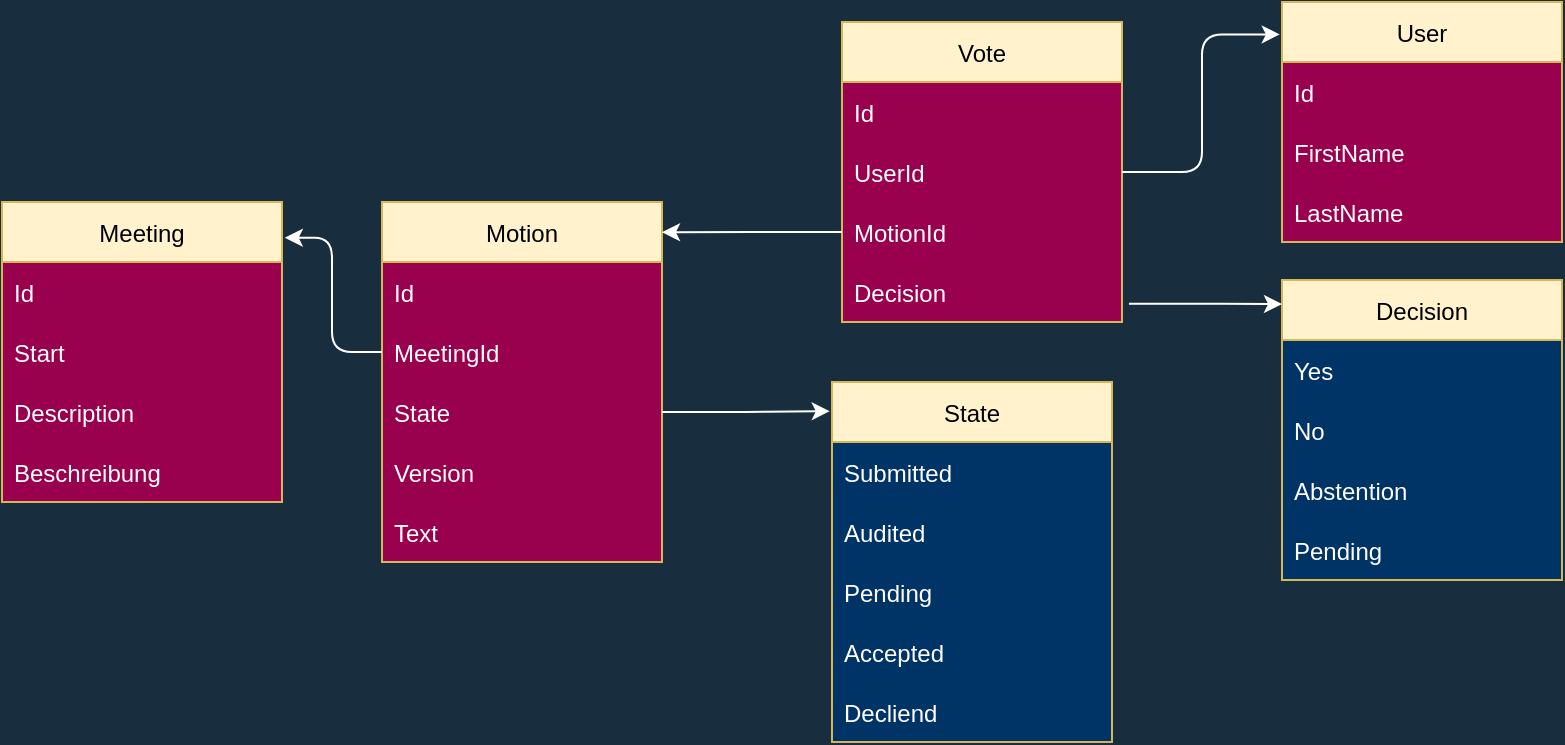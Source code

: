 <mxfile version="20.0.4" type="github" pages="9">
  <diagram id="vE7D_mwjwtpvmULDhP63" name="Page-1">
    <mxGraphModel dx="1538" dy="841" grid="1" gridSize="10" guides="1" tooltips="1" connect="1" arrows="1" fold="1" page="1" pageScale="1" pageWidth="1169" pageHeight="827" background="#182E3E" math="0" shadow="0">
      <root>
        <mxCell id="0" />
        <mxCell id="1" parent="0" />
        <mxCell id="xRrIpUtlykItM9wxXxgo-1" value="Meeting" style="swimlane;fontStyle=0;childLayout=stackLayout;horizontal=1;startSize=30;horizontalStack=0;resizeParent=1;resizeParentMax=0;resizeLast=0;collapsible=1;marginBottom=0;rounded=0;sketch=0;fontColor=default;strokeColor=#d6b656;fillColor=#fff2cc;labelBackgroundColor=none;swimlaneFillColor=#99004D;" parent="1" vertex="1">
          <mxGeometry x="240" y="210" width="140" height="150" as="geometry" />
        </mxCell>
        <mxCell id="xRrIpUtlykItM9wxXxgo-2" value="Id" style="text;strokeColor=none;fillColor=none;align=left;verticalAlign=middle;spacingLeft=4;spacingRight=4;overflow=hidden;points=[[0,0.5],[1,0.5]];portConstraint=eastwest;rotatable=0;rounded=0;sketch=0;fontColor=#FFFFFF;" parent="xRrIpUtlykItM9wxXxgo-1" vertex="1">
          <mxGeometry y="30" width="140" height="30" as="geometry" />
        </mxCell>
        <mxCell id="xRrIpUtlykItM9wxXxgo-3" value="Start" style="text;strokeColor=none;fillColor=none;align=left;verticalAlign=middle;spacingLeft=4;spacingRight=4;overflow=hidden;points=[[0,0.5],[1,0.5]];portConstraint=eastwest;rotatable=0;rounded=0;sketch=0;fontColor=#FFFFFF;" parent="xRrIpUtlykItM9wxXxgo-1" vertex="1">
          <mxGeometry y="60" width="140" height="30" as="geometry" />
        </mxCell>
        <mxCell id="xRrIpUtlykItM9wxXxgo-4" value="Description" style="text;strokeColor=none;fillColor=none;align=left;verticalAlign=middle;spacingLeft=4;spacingRight=4;overflow=hidden;points=[[0,0.5],[1,0.5]];portConstraint=eastwest;rotatable=0;rounded=0;sketch=0;fontColor=#FFFFFF;" parent="xRrIpUtlykItM9wxXxgo-1" vertex="1">
          <mxGeometry y="90" width="140" height="30" as="geometry" />
        </mxCell>
        <mxCell id="xRrIpUtlykItM9wxXxgo-26" value="Beschreibung" style="text;strokeColor=none;fillColor=none;align=left;verticalAlign=middle;spacingLeft=4;spacingRight=4;overflow=hidden;points=[[0,0.5],[1,0.5]];portConstraint=eastwest;rotatable=0;rounded=0;sketch=0;fontColor=#FFFFFF;" parent="xRrIpUtlykItM9wxXxgo-1" vertex="1">
          <mxGeometry y="120" width="140" height="30" as="geometry" />
        </mxCell>
        <mxCell id="xRrIpUtlykItM9wxXxgo-5" value="Motion" style="swimlane;fontStyle=0;childLayout=stackLayout;horizontal=1;startSize=30;horizontalStack=0;resizeParent=1;resizeParentMax=0;resizeLast=0;collapsible=1;marginBottom=0;rounded=0;sketch=0;fontColor=default;strokeColor=#d6b656;fillColor=#fff2cc;labelBackgroundColor=none;swimlaneFillColor=#99004D;" parent="1" vertex="1">
          <mxGeometry x="430" y="210" width="140" height="180" as="geometry">
            <mxRectangle x="480" y="200" width="70" height="40" as="alternateBounds" />
          </mxGeometry>
        </mxCell>
        <mxCell id="xRrIpUtlykItM9wxXxgo-6" value="Id" style="text;strokeColor=none;fillColor=none;align=left;verticalAlign=middle;spacingLeft=4;spacingRight=4;overflow=hidden;points=[[0,0.5],[1,0.5]];portConstraint=eastwest;rotatable=0;rounded=0;sketch=0;fontColor=#FFFFFF;" parent="xRrIpUtlykItM9wxXxgo-5" vertex="1">
          <mxGeometry y="30" width="140" height="30" as="geometry" />
        </mxCell>
        <mxCell id="xRrIpUtlykItM9wxXxgo-27" value="MeetingId" style="text;strokeColor=none;fillColor=none;align=left;verticalAlign=middle;spacingLeft=4;spacingRight=4;overflow=hidden;points=[[0,0.5],[1,0.5]];portConstraint=eastwest;rotatable=0;rounded=0;sketch=0;fontColor=#FFFFFF;" parent="xRrIpUtlykItM9wxXxgo-5" vertex="1">
          <mxGeometry y="60" width="140" height="30" as="geometry" />
        </mxCell>
        <mxCell id="xRrIpUtlykItM9wxXxgo-22" value="State" style="text;strokeColor=none;fillColor=none;align=left;verticalAlign=middle;spacingLeft=4;spacingRight=4;overflow=hidden;points=[[0,0.5],[1,0.5]];portConstraint=eastwest;rotatable=0;rounded=0;sketch=0;fontColor=#FFFFFF;" parent="xRrIpUtlykItM9wxXxgo-5" vertex="1">
          <mxGeometry y="90" width="140" height="30" as="geometry" />
        </mxCell>
        <mxCell id="xRrIpUtlykItM9wxXxgo-7" value="Version" style="text;strokeColor=none;fillColor=none;align=left;verticalAlign=middle;spacingLeft=4;spacingRight=4;overflow=hidden;points=[[0,0.5],[1,0.5]];portConstraint=eastwest;rotatable=0;rounded=0;sketch=0;fontColor=#FFFFFF;" parent="xRrIpUtlykItM9wxXxgo-5" vertex="1">
          <mxGeometry y="120" width="140" height="30" as="geometry" />
        </mxCell>
        <mxCell id="xRrIpUtlykItM9wxXxgo-17" value="Text" style="text;strokeColor=none;fillColor=none;align=left;verticalAlign=middle;spacingLeft=4;spacingRight=4;overflow=hidden;points=[[0,0.5],[1,0.5]];portConstraint=eastwest;rotatable=0;rounded=0;sketch=0;fontColor=#FFFFFF;" parent="xRrIpUtlykItM9wxXxgo-5" vertex="1">
          <mxGeometry y="150" width="140" height="30" as="geometry" />
        </mxCell>
        <mxCell id="xRrIpUtlykItM9wxXxgo-18" value="State" style="swimlane;fontStyle=0;childLayout=stackLayout;horizontal=1;startSize=30;horizontalStack=0;resizeParent=1;resizeParentMax=0;resizeLast=0;collapsible=1;marginBottom=0;rounded=0;sketch=0;strokeColor=#d6b656;fillColor=#fff2cc;labelBackgroundColor=none;swimlaneFillColor=#003366;" parent="1" vertex="1">
          <mxGeometry x="655" y="300" width="140" height="180" as="geometry" />
        </mxCell>
        <mxCell id="xRrIpUtlykItM9wxXxgo-19" value="Submitted" style="text;strokeColor=none;fillColor=none;align=left;verticalAlign=middle;spacingLeft=4;spacingRight=4;overflow=hidden;points=[[0,0.5],[1,0.5]];portConstraint=eastwest;rotatable=0;rounded=0;sketch=0;fontColor=#FFFFFF;" parent="xRrIpUtlykItM9wxXxgo-18" vertex="1">
          <mxGeometry y="30" width="140" height="30" as="geometry" />
        </mxCell>
        <mxCell id="xRrIpUtlykItM9wxXxgo-20" value="Audited" style="text;strokeColor=none;fillColor=none;align=left;verticalAlign=middle;spacingLeft=4;spacingRight=4;overflow=hidden;points=[[0,0.5],[1,0.5]];portConstraint=eastwest;rotatable=0;rounded=0;sketch=0;fontColor=#FFFFFF;" parent="xRrIpUtlykItM9wxXxgo-18" vertex="1">
          <mxGeometry y="60" width="140" height="30" as="geometry" />
        </mxCell>
        <mxCell id="xRrIpUtlykItM9wxXxgo-21" value="Pending" style="text;strokeColor=none;fillColor=none;align=left;verticalAlign=middle;spacingLeft=4;spacingRight=4;overflow=hidden;points=[[0,0.5],[1,0.5]];portConstraint=eastwest;rotatable=0;rounded=0;sketch=0;fontColor=#FFFFFF;" parent="xRrIpUtlykItM9wxXxgo-18" vertex="1">
          <mxGeometry y="90" width="140" height="30" as="geometry" />
        </mxCell>
        <mxCell id="xRrIpUtlykItM9wxXxgo-23" value="Accepted" style="text;strokeColor=none;fillColor=none;align=left;verticalAlign=middle;spacingLeft=4;spacingRight=4;overflow=hidden;points=[[0,0.5],[1,0.5]];portConstraint=eastwest;rotatable=0;rounded=0;sketch=0;fontColor=#FFFFFF;" parent="xRrIpUtlykItM9wxXxgo-18" vertex="1">
          <mxGeometry y="120" width="140" height="30" as="geometry" />
        </mxCell>
        <mxCell id="xRrIpUtlykItM9wxXxgo-24" value="Decliend" style="text;strokeColor=none;fillColor=none;align=left;verticalAlign=middle;spacingLeft=4;spacingRight=4;overflow=hidden;points=[[0,0.5],[1,0.5]];portConstraint=eastwest;rotatable=0;rounded=0;sketch=0;fontColor=#FFFFFF;" parent="xRrIpUtlykItM9wxXxgo-18" vertex="1">
          <mxGeometry y="150" width="140" height="30" as="geometry" />
        </mxCell>
        <mxCell id="xRrIpUtlykItM9wxXxgo-25" style="edgeStyle=orthogonalEdgeStyle;curved=0;rounded=1;sketch=0;orthogonalLoop=1;jettySize=auto;html=1;entryX=-0.008;entryY=0.081;entryDx=0;entryDy=0;entryPerimeter=0;fontColor=#000000;strokeColor=#FFFFFF;" parent="1" source="xRrIpUtlykItM9wxXxgo-22" target="xRrIpUtlykItM9wxXxgo-18" edge="1">
          <mxGeometry relative="1" as="geometry" />
        </mxCell>
        <mxCell id="xRrIpUtlykItM9wxXxgo-28" style="edgeStyle=orthogonalEdgeStyle;curved=0;rounded=1;sketch=0;orthogonalLoop=1;jettySize=auto;html=1;exitX=0;exitY=0.5;exitDx=0;exitDy=0;entryX=1.01;entryY=0.119;entryDx=0;entryDy=0;entryPerimeter=0;fontColor=#000000;strokeColor=#FFFFFF;" parent="1" source="xRrIpUtlykItM9wxXxgo-27" target="xRrIpUtlykItM9wxXxgo-1" edge="1">
          <mxGeometry relative="1" as="geometry" />
        </mxCell>
        <mxCell id="xRrIpUtlykItM9wxXxgo-29" value="Vote" style="swimlane;fontStyle=0;childLayout=stackLayout;horizontal=1;startSize=30;horizontalStack=0;resizeParent=1;resizeParentMax=0;resizeLast=0;collapsible=1;marginBottom=0;rounded=0;sketch=0;fontColor=default;strokeColor=#d6b656;fillColor=#fff2cc;labelBackgroundColor=none;swimlaneFillColor=#99004D;" parent="1" vertex="1">
          <mxGeometry x="660" y="120" width="140" height="150" as="geometry" />
        </mxCell>
        <mxCell id="xRrIpUtlykItM9wxXxgo-30" value="Id" style="text;strokeColor=none;fillColor=none;align=left;verticalAlign=middle;spacingLeft=4;spacingRight=4;overflow=hidden;points=[[0,0.5],[1,0.5]];portConstraint=eastwest;rotatable=0;rounded=0;sketch=0;fontColor=#FFFFFF;" parent="xRrIpUtlykItM9wxXxgo-29" vertex="1">
          <mxGeometry y="30" width="140" height="30" as="geometry" />
        </mxCell>
        <mxCell id="xRrIpUtlykItM9wxXxgo-31" value="UserId" style="text;strokeColor=none;fillColor=none;align=left;verticalAlign=middle;spacingLeft=4;spacingRight=4;overflow=hidden;points=[[0,0.5],[1,0.5]];portConstraint=eastwest;rotatable=0;rounded=0;sketch=0;fontColor=#FFFFFF;" parent="xRrIpUtlykItM9wxXxgo-29" vertex="1">
          <mxGeometry y="60" width="140" height="30" as="geometry" />
        </mxCell>
        <mxCell id="xRrIpUtlykItM9wxXxgo-32" value="MotionId" style="text;strokeColor=none;fillColor=none;align=left;verticalAlign=middle;spacingLeft=4;spacingRight=4;overflow=hidden;points=[[0,0.5],[1,0.5]];portConstraint=eastwest;rotatable=0;rounded=0;sketch=0;fontColor=#FFFFFF;" parent="xRrIpUtlykItM9wxXxgo-29" vertex="1">
          <mxGeometry y="90" width="140" height="30" as="geometry" />
        </mxCell>
        <mxCell id="xRrIpUtlykItM9wxXxgo-33" value="Decision" style="text;strokeColor=none;fillColor=none;align=left;verticalAlign=middle;spacingLeft=4;spacingRight=4;overflow=hidden;points=[[0,0.5],[1,0.5]];portConstraint=eastwest;rotatable=0;rounded=0;sketch=0;fontColor=#FFFFFF;" parent="xRrIpUtlykItM9wxXxgo-29" vertex="1">
          <mxGeometry y="120" width="140" height="30" as="geometry" />
        </mxCell>
        <mxCell id="xRrIpUtlykItM9wxXxgo-34" value="User" style="swimlane;fontStyle=0;childLayout=stackLayout;horizontal=1;startSize=30;horizontalStack=0;resizeParent=1;resizeParentMax=0;resizeLast=0;collapsible=1;marginBottom=0;rounded=0;sketch=0;fontColor=default;strokeColor=#d6b656;fillColor=#fff2cc;labelBackgroundColor=none;swimlaneFillColor=#99004D;" parent="1" vertex="1">
          <mxGeometry x="880" y="110" width="140" height="120" as="geometry" />
        </mxCell>
        <mxCell id="xRrIpUtlykItM9wxXxgo-35" value="Id" style="text;strokeColor=none;fillColor=none;align=left;verticalAlign=middle;spacingLeft=4;spacingRight=4;overflow=hidden;points=[[0,0.5],[1,0.5]];portConstraint=eastwest;rotatable=0;rounded=0;sketch=0;fontColor=#FFFFFF;" parent="xRrIpUtlykItM9wxXxgo-34" vertex="1">
          <mxGeometry y="30" width="140" height="30" as="geometry" />
        </mxCell>
        <mxCell id="xRrIpUtlykItM9wxXxgo-36" value="FirstName" style="text;strokeColor=none;fillColor=none;align=left;verticalAlign=middle;spacingLeft=4;spacingRight=4;overflow=hidden;points=[[0,0.5],[1,0.5]];portConstraint=eastwest;rotatable=0;rounded=0;sketch=0;fontColor=#FFFFFF;" parent="xRrIpUtlykItM9wxXxgo-34" vertex="1">
          <mxGeometry y="60" width="140" height="30" as="geometry" />
        </mxCell>
        <mxCell id="xRrIpUtlykItM9wxXxgo-37" value="LastName" style="text;strokeColor=none;fillColor=none;align=left;verticalAlign=middle;spacingLeft=4;spacingRight=4;overflow=hidden;points=[[0,0.5],[1,0.5]];portConstraint=eastwest;rotatable=0;rounded=0;sketch=0;fontColor=#FFFFFF;" parent="xRrIpUtlykItM9wxXxgo-34" vertex="1">
          <mxGeometry y="90" width="140" height="30" as="geometry" />
        </mxCell>
        <mxCell id="xRrIpUtlykItM9wxXxgo-39" value="Decision" style="swimlane;fontStyle=0;childLayout=stackLayout;horizontal=1;startSize=30;horizontalStack=0;resizeParent=1;resizeParentMax=0;resizeLast=0;collapsible=1;marginBottom=0;rounded=0;sketch=0;strokeColor=#d6b656;fillColor=#fff2cc;labelBackgroundColor=none;swimlaneFillColor=#003366;" parent="1" vertex="1">
          <mxGeometry x="880" y="249" width="140" height="150" as="geometry" />
        </mxCell>
        <mxCell id="xRrIpUtlykItM9wxXxgo-40" value="Yes" style="text;strokeColor=none;fillColor=none;align=left;verticalAlign=middle;spacingLeft=4;spacingRight=4;overflow=hidden;points=[[0,0.5],[1,0.5]];portConstraint=eastwest;rotatable=0;rounded=0;sketch=0;fontColor=#FFFFFF;" parent="xRrIpUtlykItM9wxXxgo-39" vertex="1">
          <mxGeometry y="30" width="140" height="30" as="geometry" />
        </mxCell>
        <mxCell id="xRrIpUtlykItM9wxXxgo-41" value="No" style="text;strokeColor=none;fillColor=none;align=left;verticalAlign=middle;spacingLeft=4;spacingRight=4;overflow=hidden;points=[[0,0.5],[1,0.5]];portConstraint=eastwest;rotatable=0;rounded=0;sketch=0;fontColor=#FFFFFF;" parent="xRrIpUtlykItM9wxXxgo-39" vertex="1">
          <mxGeometry y="60" width="140" height="30" as="geometry" />
        </mxCell>
        <mxCell id="xRrIpUtlykItM9wxXxgo-42" value="Abstention" style="text;strokeColor=none;fillColor=none;align=left;verticalAlign=middle;spacingLeft=4;spacingRight=4;overflow=hidden;points=[[0,0.5],[1,0.5]];portConstraint=eastwest;rotatable=0;rounded=0;sketch=0;fontColor=#FFFFFF;" parent="xRrIpUtlykItM9wxXxgo-39" vertex="1">
          <mxGeometry y="90" width="140" height="30" as="geometry" />
        </mxCell>
        <mxCell id="xRrIpUtlykItM9wxXxgo-45" value="Pending" style="text;strokeColor=none;fillColor=none;align=left;verticalAlign=middle;spacingLeft=4;spacingRight=4;overflow=hidden;points=[[0,0.5],[1,0.5]];portConstraint=eastwest;rotatable=0;rounded=0;sketch=0;fontColor=#FFFFFF;" parent="xRrIpUtlykItM9wxXxgo-39" vertex="1">
          <mxGeometry y="120" width="140" height="30" as="geometry" />
        </mxCell>
        <mxCell id="xRrIpUtlykItM9wxXxgo-46" style="edgeStyle=orthogonalEdgeStyle;curved=0;rounded=1;sketch=0;orthogonalLoop=1;jettySize=auto;html=1;entryX=0;entryY=0.08;entryDx=0;entryDy=0;entryPerimeter=0;fontColor=#000000;strokeColor=#FFFFFF;exitX=1.025;exitY=0.697;exitDx=0;exitDy=0;exitPerimeter=0;" parent="1" source="xRrIpUtlykItM9wxXxgo-33" target="xRrIpUtlykItM9wxXxgo-39" edge="1">
          <mxGeometry relative="1" as="geometry">
            <mxPoint x="810" y="225" as="sourcePoint" />
          </mxGeometry>
        </mxCell>
        <mxCell id="xRrIpUtlykItM9wxXxgo-47" style="edgeStyle=orthogonalEdgeStyle;curved=0;rounded=1;sketch=0;orthogonalLoop=1;jettySize=auto;html=1;exitX=1;exitY=0.5;exitDx=0;exitDy=0;entryX=-0.008;entryY=0.135;entryDx=0;entryDy=0;entryPerimeter=0;fontColor=#000000;strokeColor=#FFFFFF;" parent="1" source="xRrIpUtlykItM9wxXxgo-31" target="xRrIpUtlykItM9wxXxgo-34" edge="1">
          <mxGeometry relative="1" as="geometry" />
        </mxCell>
        <mxCell id="u_CxwLLM4M7wkz0DMQkK-1" style="edgeStyle=orthogonalEdgeStyle;rounded=0;orthogonalLoop=1;jettySize=auto;html=1;exitX=0;exitY=0.5;exitDx=0;exitDy=0;entryX=1;entryY=0.084;entryDx=0;entryDy=0;entryPerimeter=0;strokeColor=#FFFFFF;" parent="1" source="xRrIpUtlykItM9wxXxgo-32" target="xRrIpUtlykItM9wxXxgo-5" edge="1">
          <mxGeometry relative="1" as="geometry" />
        </mxCell>
      </root>
    </mxGraphModel>
  </diagram>
  <diagram id="HaZjlLXnvPG3SXVUsyJo" name="Ablauf">
    <mxGraphModel dx="4032" dy="584" grid="0" gridSize="10" guides="1" tooltips="1" connect="1" arrows="1" fold="1" page="1" pageScale="1" pageWidth="827" pageHeight="1169" background="none" math="0" shadow="0">
      <root>
        <mxCell id="0" />
        <mxCell id="1" parent="0" />
        <mxCell id="b8G67k8VGL9gZtZrRMUB-1" value="Vorbereitung" style="swimlane;startSize=40;fontSize=20;strokeColor=#82b366;fillColor=#d5e8d4;" parent="1" vertex="1">
          <mxGeometry x="-2439" y="27" width="930" height="127" as="geometry" />
        </mxCell>
        <mxCell id="b8G67k8VGL9gZtZrRMUB-2" value="&lt;font color=&quot;#ffffff&quot; style=&quot;font-size: 16px;&quot;&gt;Ticket erstellen&lt;/font&gt;" style="rounded=1;whiteSpace=wrap;html=1;fontSize=16;fillColor=#99004D;" parent="b8G67k8VGL9gZtZrRMUB-1" vertex="1">
          <mxGeometry x="11" y="51" width="180" height="60" as="geometry" />
        </mxCell>
        <mxCell id="AxbuYcmB-UJ5sYUbgxRA-3" value="Branch create und checkout" style="whiteSpace=wrap;html=1;fontSize=16;fillColor=#99004D;rounded=1;fontColor=#FFFFFF;" parent="b8G67k8VGL9gZtZrRMUB-1" vertex="1">
          <mxGeometry x="738" y="51" width="180" height="60" as="geometry" />
        </mxCell>
        <mxCell id="AxbuYcmB-UJ5sYUbgxRA-26" value="Testing" style="swimlane;fontSize=20;fillColor=#d5e8d4;startSize=40;strokeColor=#82b366;" parent="1" vertex="1">
          <mxGeometry x="-2439" y="162" width="929" height="125" as="geometry" />
        </mxCell>
        <mxCell id="AxbuYcmB-UJ5sYUbgxRA-6" value="Tests schreiben" style="whiteSpace=wrap;html=1;fontSize=16;fillColor=#99004D;rounded=1;fontColor=#FFFFFF;" parent="AxbuYcmB-UJ5sYUbgxRA-26" vertex="1">
          <mxGeometry x="739" y="51" width="180" height="60" as="geometry" />
        </mxCell>
        <mxCell id="AxbuYcmB-UJ5sYUbgxRA-31" value="Entwicklung" style="swimlane;fontSize=20;fillColor=#d5e8d4;startSize=40;strokeColor=#82b366;" parent="1" vertex="1">
          <mxGeometry x="-2439" y="296" width="929" height="173" as="geometry" />
        </mxCell>
        <mxCell id="AxbuYcmB-UJ5sYUbgxRA-39" value="CI und Abschluss" style="swimlane;fontSize=20;fillColor=#d5e8d4;startSize=40;strokeColor=#82b366;" parent="1" vertex="1">
          <mxGeometry x="-2439" y="477" width="929" height="121" as="geometry" />
        </mxCell>
        <mxCell id="AxbuYcmB-UJ5sYUbgxRA-60" style="edgeStyle=orthogonalEdgeStyle;rounded=0;orthogonalLoop=1;jettySize=auto;html=1;exitX=0;exitY=0.5;exitDx=0;exitDy=0;entryX=1;entryY=0.5;entryDx=0;entryDy=0;fontSize=13;fontColor=#FFFFFF;strokeColor=#000000;strokeWidth=3;" parent="AxbuYcmB-UJ5sYUbgxRA-39" source="AxbuYcmB-UJ5sYUbgxRA-40" target="AxbuYcmB-UJ5sYUbgxRA-51" edge="1">
          <mxGeometry relative="1" as="geometry" />
        </mxCell>
        <mxCell id="AxbuYcmB-UJ5sYUbgxRA-40" value="Github-Action:&lt;br style=&quot;font-size: 16px;&quot;&gt;&lt;font style=&quot;font-size: 13px;&quot;&gt;(Checkout, Restore, Build, Tests)&lt;/font&gt;" style="whiteSpace=wrap;html=1;fontSize=16;fillColor=#99004D;rounded=1;fontColor=#FFFFFF;" parent="AxbuYcmB-UJ5sYUbgxRA-39" vertex="1">
          <mxGeometry x="499" y="51" width="180" height="60" as="geometry" />
        </mxCell>
        <mxCell id="AxbuYcmB-UJ5sYUbgxRA-44" value="Pull-Request&lt;br style=&quot;font-size: 16px;&quot;&gt;erstellen" style="whiteSpace=wrap;html=1;fontSize=16;fillColor=#99004D;rounded=1;fontColor=#FFFFFF;" parent="AxbuYcmB-UJ5sYUbgxRA-39" vertex="1">
          <mxGeometry x="737" y="51" width="180" height="60" as="geometry" />
        </mxCell>
        <mxCell id="AxbuYcmB-UJ5sYUbgxRA-51" value="Merge mit Main" style="whiteSpace=wrap;html=1;fontSize=16;fillColor=#99004D;rounded=1;fontColor=#FFFFFF;" parent="AxbuYcmB-UJ5sYUbgxRA-39" vertex="1">
          <mxGeometry x="253" y="51" width="180" height="60" as="geometry" />
        </mxCell>
        <mxCell id="AxbuYcmB-UJ5sYUbgxRA-52" value="Ticket als&lt;br&gt;erledigt markieren" style="whiteSpace=wrap;html=1;fontSize=16;fillColor=#99004D;rounded=1;fontColor=#FFFFFF;" parent="AxbuYcmB-UJ5sYUbgxRA-39" vertex="1">
          <mxGeometry x="11" y="51" width="180" height="60" as="geometry" />
        </mxCell>
        <mxCell id="AxbuYcmB-UJ5sYUbgxRA-61" style="edgeStyle=orthogonalEdgeStyle;rounded=0;orthogonalLoop=1;jettySize=auto;html=1;exitX=0;exitY=0.5;exitDx=0;exitDy=0;fontSize=13;fontColor=#FFFFFF;strokeColor=#000000;strokeWidth=3;entryX=1;entryY=0.5;entryDx=0;entryDy=0;" parent="AxbuYcmB-UJ5sYUbgxRA-39" source="AxbuYcmB-UJ5sYUbgxRA-51" target="AxbuYcmB-UJ5sYUbgxRA-52" edge="1">
          <mxGeometry relative="1" as="geometry">
            <mxPoint x="177" y="122" as="targetPoint" />
          </mxGeometry>
        </mxCell>
        <mxCell id="AxbuYcmB-UJ5sYUbgxRA-59" style="edgeStyle=orthogonalEdgeStyle;rounded=0;orthogonalLoop=1;jettySize=auto;html=1;exitX=0;exitY=0.5;exitDx=0;exitDy=0;fontSize=13;fontColor=#FFFFFF;strokeColor=#000000;strokeWidth=3;entryX=1;entryY=0.5;entryDx=0;entryDy=0;" parent="AxbuYcmB-UJ5sYUbgxRA-39" source="AxbuYcmB-UJ5sYUbgxRA-44" target="AxbuYcmB-UJ5sYUbgxRA-40" edge="1">
          <mxGeometry relative="1" as="geometry">
            <mxPoint x="527" y="122" as="targetPoint" />
          </mxGeometry>
        </mxCell>
        <mxCell id="AxbuYcmB-UJ5sYUbgxRA-58" style="edgeStyle=orthogonalEdgeStyle;rounded=0;orthogonalLoop=1;jettySize=auto;html=1;exitX=1;exitY=0.5;exitDx=0;exitDy=0;entryX=1;entryY=0.5;entryDx=0;entryDy=0;fontSize=13;fontColor=#FFFFFF;strokeColor=#000000;strokeWidth=3;" parent="1" source="AxbuYcmB-UJ5sYUbgxRA-38" target="AxbuYcmB-UJ5sYUbgxRA-44" edge="1">
          <mxGeometry relative="1" as="geometry">
            <Array as="points">
              <mxPoint x="-1534" y="401" />
              <mxPoint x="-1499" y="401" />
              <mxPoint x="-1499" y="675" />
            </Array>
          </mxGeometry>
        </mxCell>
        <mxCell id="AxbuYcmB-UJ5sYUbgxRA-62" value="" style="swimlane;startSize=0;fontSize=13;fontColor=#FFFFFF;strokeColor=#000000;fillColor=#99004D;strokeWidth=1;" parent="1" vertex="1">
          <mxGeometry x="-2470" y="20" width="990" height="977" as="geometry" />
        </mxCell>
        <mxCell id="UvYr2KaAie5EBpnBld1e-6" style="edgeStyle=orthogonalEdgeStyle;rounded=0;orthogonalLoop=1;jettySize=auto;html=1;exitX=1;exitY=0.5;exitDx=0;exitDy=0;entryX=0;entryY=0.5;entryDx=0;entryDy=0;fontSize=18;strokeWidth=3;" parent="AxbuYcmB-UJ5sYUbgxRA-62" source="AxbuYcmB-UJ5sYUbgxRA-35" target="UvYr2KaAie5EBpnBld1e-2" edge="1">
          <mxGeometry relative="1" as="geometry" />
        </mxCell>
        <mxCell id="AxbuYcmB-UJ5sYUbgxRA-35" value="Methode &lt;br&gt;implementieren" style="whiteSpace=wrap;html=1;fontSize=16;fillColor=#99004D;fontColor=#FFFFFF;rounded=1;" parent="AxbuYcmB-UJ5sYUbgxRA-62" vertex="1">
          <mxGeometry x="41" y="349" width="160" height="60" as="geometry" />
        </mxCell>
        <mxCell id="UvYr2KaAie5EBpnBld1e-7" style="edgeStyle=orthogonalEdgeStyle;rounded=0;orthogonalLoop=1;jettySize=auto;html=1;exitX=0.5;exitY=1;exitDx=0;exitDy=0;entryX=0.5;entryY=1;entryDx=0;entryDy=0;fontSize=16;strokeWidth=3;" parent="AxbuYcmB-UJ5sYUbgxRA-62" source="UvYr2KaAie5EBpnBld1e-2" target="AxbuYcmB-UJ5sYUbgxRA-35" edge="1">
          <mxGeometry relative="1" as="geometry">
            <Array as="points">
              <mxPoint x="332" y="433" />
              <mxPoint x="121" y="433" />
            </Array>
          </mxGeometry>
        </mxCell>
        <mxCell id="jgnobBPh6ahRkuqBP18R-3" value="Test fehlgeschlagen" style="edgeLabel;html=1;align=center;verticalAlign=middle;resizable=0;points=[];" vertex="1" connectable="0" parent="UvYr2KaAie5EBpnBld1e-7">
          <mxGeometry x="0.031" y="-1" relative="1" as="geometry">
            <mxPoint as="offset" />
          </mxGeometry>
        </mxCell>
        <mxCell id="UvYr2KaAie5EBpnBld1e-2" value="Tests ausführen" style="whiteSpace=wrap;html=1;fontSize=16;fillColor=#99004D;fontColor=#FFFFFF;rounded=1;" parent="AxbuYcmB-UJ5sYUbgxRA-62" vertex="1">
          <mxGeometry x="252" y="349" width="160" height="60" as="geometry" />
        </mxCell>
        <mxCell id="UvYr2KaAie5EBpnBld1e-9" style="edgeStyle=orthogonalEdgeStyle;rounded=0;orthogonalLoop=1;jettySize=auto;html=1;exitX=0.488;exitY=0.026;exitDx=0;exitDy=0;entryX=0.5;entryY=0;entryDx=0;entryDy=0;fontSize=18;strokeWidth=3;dashed=1;dashPattern=1 1;exitPerimeter=0;" parent="AxbuYcmB-UJ5sYUbgxRA-62" source="AxbuYcmB-UJ5sYUbgxRA-33" target="UvYr2KaAie5EBpnBld1e-2" edge="1">
          <mxGeometry relative="1" as="geometry">
            <Array as="points">
              <mxPoint x="648" y="375" />
              <mxPoint x="647" y="375" />
              <mxPoint x="647" y="326" />
              <mxPoint x="331" y="326" />
              <mxPoint x="331" y="349" />
            </Array>
          </mxGeometry>
        </mxCell>
        <mxCell id="AxbuYcmB-UJ5sYUbgxRA-33" value="Refactoring" style="whiteSpace=wrap;html=1;fontSize=16;fillColor=#99004D;rounded=1;fontColor=#FFFFFF;" parent="AxbuYcmB-UJ5sYUbgxRA-62" vertex="1">
          <mxGeometry x="570" y="349" width="160" height="60" as="geometry" />
        </mxCell>
        <mxCell id="UvYr2KaAie5EBpnBld1e-4" style="edgeStyle=orthogonalEdgeStyle;rounded=0;orthogonalLoop=1;jettySize=auto;html=1;exitX=1;exitY=0.5;exitDx=0;exitDy=0;fontSize=18;strokeWidth=3;" parent="AxbuYcmB-UJ5sYUbgxRA-62" source="UvYr2KaAie5EBpnBld1e-2" target="AxbuYcmB-UJ5sYUbgxRA-33" edge="1">
          <mxGeometry relative="1" as="geometry" />
        </mxCell>
        <mxCell id="jgnobBPh6ahRkuqBP18R-2" value="Test erfolgreich" style="edgeLabel;html=1;align=center;verticalAlign=middle;resizable=0;points=[];" vertex="1" connectable="0" parent="UvYr2KaAie5EBpnBld1e-4">
          <mxGeometry x="-0.071" y="-3" relative="1" as="geometry">
            <mxPoint y="-4" as="offset" />
          </mxGeometry>
        </mxCell>
        <mxCell id="AxbuYcmB-UJ5sYUbgxRA-38" value="Push auf Remote" style="whiteSpace=wrap;html=1;fontSize=16;fillColor=#99004D;rounded=1;fontColor=#FFFFFF;" parent="AxbuYcmB-UJ5sYUbgxRA-62" vertex="1">
          <mxGeometry x="788" y="349" width="160" height="60" as="geometry" />
        </mxCell>
        <mxCell id="AxbuYcmB-UJ5sYUbgxRA-50" style="edgeStyle=orthogonalEdgeStyle;rounded=0;orthogonalLoop=1;jettySize=auto;html=1;exitX=1;exitY=0.5;exitDx=0;exitDy=0;entryX=0;entryY=0.5;entryDx=0;entryDy=0;fontSize=20;fontColor=#FFFFFF;strokeColor=#000000;strokeWidth=3;" parent="AxbuYcmB-UJ5sYUbgxRA-62" source="AxbuYcmB-UJ5sYUbgxRA-33" target="AxbuYcmB-UJ5sYUbgxRA-38" edge="1">
          <mxGeometry relative="1" as="geometry" />
        </mxCell>
        <mxCell id="UvYr2KaAie5EBpnBld1e-14" value="Legende" style="swimlane;fontSize=16;fillColor=none;startSize=22;" parent="AxbuYcmB-UJ5sYUbgxRA-62" vertex="1">
          <mxGeometry x="517" y="906" width="256" height="65" as="geometry" />
        </mxCell>
        <mxCell id="UvYr2KaAie5EBpnBld1e-15" value="" style="endArrow=classic;html=1;rounded=0;dashed=1;dashPattern=1 1;fontSize=18;strokeWidth=3;exitX=0.835;exitY=0.954;exitDx=0;exitDy=0;exitPerimeter=0;" parent="UvYr2KaAie5EBpnBld1e-14" edge="1">
          <mxGeometry width="50" height="50" relative="1" as="geometry">
            <mxPoint x="9" y="43.996" as="sourcePoint" />
            <mxPoint x="53" y="44" as="targetPoint" />
          </mxGeometry>
        </mxCell>
        <mxCell id="UvYr2KaAie5EBpnBld1e-16" value="&lt;font style=&quot;font-size: 14px;&quot;&gt;Ausführung nur bei 1. Iteration&lt;/font&gt;" style="text;html=1;align=left;verticalAlign=middle;resizable=0;points=[];autosize=1;strokeColor=none;fillColor=none;fontSize=18;" parent="UvYr2KaAie5EBpnBld1e-14" vertex="1">
          <mxGeometry x="64" y="25" width="206" height="34" as="geometry" />
        </mxCell>
        <mxCell id="AxbuYcmB-UJ5sYUbgxRA-1" value="&lt;font style=&quot;font-size: 16px;&quot;&gt;Ticket auf &lt;br&gt;„To-do“ setzen&lt;/font&gt;" style="whiteSpace=wrap;html=1;fontSize=16;fillColor=#99004D;rounded=1;fontColor=#FFFFFF;" parent="AxbuYcmB-UJ5sYUbgxRA-62" vertex="1">
          <mxGeometry x="404" y="58" width="180" height="60" as="geometry" />
        </mxCell>
        <mxCell id="AxbuYcmB-UJ5sYUbgxRA-8" value="Tests ausführen" style="whiteSpace=wrap;html=1;fontSize=16;fillColor=#99004D;rounded=1;fontColor=#FFFFFF;" parent="AxbuYcmB-UJ5sYUbgxRA-62" vertex="1">
          <mxGeometry x="402" y="193" width="180" height="60" as="geometry" />
        </mxCell>
        <mxCell id="AxbuYcmB-UJ5sYUbgxRA-29" value="Tests &lt;br&gt;schlagen fehl" style="whiteSpace=wrap;html=1;fontSize=16;fillColor=#99004D;fontColor=#FFFFFF;rounded=1;" parent="AxbuYcmB-UJ5sYUbgxRA-62" vertex="1">
          <mxGeometry x="42" y="193" width="180" height="60" as="geometry" />
        </mxCell>
        <mxCell id="AxbuYcmB-UJ5sYUbgxRA-56" style="edgeStyle=orthogonalEdgeStyle;rounded=0;orthogonalLoop=1;jettySize=auto;html=1;exitX=0;exitY=0.5;exitDx=0;exitDy=0;entryX=0;entryY=0.5;entryDx=0;entryDy=0;fontSize=13;fontColor=#FFFFFF;strokeColor=#000000;strokeWidth=3;" parent="AxbuYcmB-UJ5sYUbgxRA-62" source="AxbuYcmB-UJ5sYUbgxRA-29" target="AxbuYcmB-UJ5sYUbgxRA-35" edge="1">
          <mxGeometry relative="1" as="geometry">
            <Array as="points">
              <mxPoint x="10" y="223" />
              <mxPoint x="10" y="379" />
            </Array>
          </mxGeometry>
        </mxCell>
        <mxCell id="AxbuYcmB-UJ5sYUbgxRA-30" value="" style="edgeStyle=orthogonalEdgeStyle;rounded=0;orthogonalLoop=1;jettySize=auto;html=1;fontSize=20;fontColor=#FFFFFF;strokeColor=#000000;strokeWidth=3;" parent="AxbuYcmB-UJ5sYUbgxRA-62" source="AxbuYcmB-UJ5sYUbgxRA-8" target="AxbuYcmB-UJ5sYUbgxRA-29" edge="1">
          <mxGeometry relative="1" as="geometry" />
        </mxCell>
        <mxCell id="AxbuYcmB-UJ5sYUbgxRA-63" style="edgeStyle=orthogonalEdgeStyle;rounded=0;orthogonalLoop=1;jettySize=auto;html=1;exitX=1;exitY=0.5;exitDx=0;exitDy=0;entryX=1;entryY=0.5;entryDx=0;entryDy=0;fontSize=13;fontColor=#FFFFFF;strokeColor=#000000;strokeWidth=3;" parent="1" source="AxbuYcmB-UJ5sYUbgxRA-3" target="AxbuYcmB-UJ5sYUbgxRA-6" edge="1">
          <mxGeometry relative="1" as="geometry">
            <Array as="points">
              <mxPoint x="-1496" y="108" />
              <mxPoint x="-1496" y="243" />
            </Array>
          </mxGeometry>
        </mxCell>
        <mxCell id="AxbuYcmB-UJ5sYUbgxRA-2" value="" style="edgeStyle=orthogonalEdgeStyle;rounded=0;orthogonalLoop=1;jettySize=auto;html=1;fontSize=20;fontColor=#FFFFFF;strokeColor=#000000;strokeWidth=3;" parent="1" source="b8G67k8VGL9gZtZrRMUB-2" target="AxbuYcmB-UJ5sYUbgxRA-1" edge="1">
          <mxGeometry relative="1" as="geometry" />
        </mxCell>
        <mxCell id="AxbuYcmB-UJ5sYUbgxRA-4" value="" style="edgeStyle=orthogonalEdgeStyle;rounded=0;orthogonalLoop=1;jettySize=auto;html=1;fontSize=20;fontColor=#FFFFFF;strokeColor=#000000;strokeWidth=3;" parent="1" source="AxbuYcmB-UJ5sYUbgxRA-1" target="AxbuYcmB-UJ5sYUbgxRA-3" edge="1">
          <mxGeometry relative="1" as="geometry" />
        </mxCell>
        <mxCell id="AxbuYcmB-UJ5sYUbgxRA-28" style="edgeStyle=orthogonalEdgeStyle;rounded=0;orthogonalLoop=1;jettySize=auto;html=1;exitX=0;exitY=0.5;exitDx=0;exitDy=0;entryX=1;entryY=0.5;entryDx=0;entryDy=0;fontSize=20;fontColor=#FFFFFF;strokeColor=#000000;strokeWidth=3;" parent="1" source="AxbuYcmB-UJ5sYUbgxRA-6" target="AxbuYcmB-UJ5sYUbgxRA-8" edge="1">
          <mxGeometry relative="1" as="geometry" />
        </mxCell>
      </root>
    </mxGraphModel>
  </diagram>
  <diagram id="VvR3OcdfH1ni_TUDnAZf" name="Ebenenmodell">
    <mxGraphModel dx="1538" dy="841" grid="0" gridSize="10" guides="1" tooltips="1" connect="1" arrows="1" fold="1" page="1" pageScale="1" pageWidth="827" pageHeight="1169" math="0" shadow="0">
      <root>
        <mxCell id="0" />
        <mxCell id="1" parent="0" />
        <mxCell id="UIKTE7yZdiO9XHYeOkiw-1" value="Ebenenmodell" style="swimlane;fontSize=25;fontColor=#FFFFFF;strokeColor=#000000;strokeWidth=1;fillColor=#99004D;startSize=50;verticalAlign=top;" parent="1" vertex="1">
          <mxGeometry x="70" y="95" width="468" height="724" as="geometry" />
        </mxCell>
        <mxCell id="_xTmRxM9UD4naOrLOuk4-1" style="edgeStyle=orthogonalEdgeStyle;rounded=0;orthogonalLoop=1;jettySize=auto;html=1;exitX=0.5;exitY=1;exitDx=0;exitDy=0;entryX=0.5;entryY=0;entryDx=0;entryDy=0;" parent="UIKTE7yZdiO9XHYeOkiw-1" source="UIKTE7yZdiO9XHYeOkiw-2" target="UIKTE7yZdiO9XHYeOkiw-6" edge="1">
          <mxGeometry relative="1" as="geometry" />
        </mxCell>
        <mxCell id="UIKTE7yZdiO9XHYeOkiw-2" value="&lt;font style=&quot;font-size: 22px;&quot;&gt;&lt;b&gt;System&lt;/b&gt;&lt;/font&gt;" style="rounded=1;whiteSpace=wrap;html=1;fontSize=13;fontColor=#FFFFFF;strokeColor=#000000;strokeWidth=1;fillColor=#99004D;" parent="UIKTE7yZdiO9XHYeOkiw-1" vertex="1">
          <mxGeometry x="270" y="75" width="180" height="70" as="geometry" />
        </mxCell>
        <mxCell id="_xTmRxM9UD4naOrLOuk4-2" style="edgeStyle=orthogonalEdgeStyle;rounded=0;orthogonalLoop=1;jettySize=auto;html=1;exitX=0.5;exitY=1;exitDx=0;exitDy=0;entryX=0.5;entryY=0;entryDx=0;entryDy=0;" parent="UIKTE7yZdiO9XHYeOkiw-1" source="UIKTE7yZdiO9XHYeOkiw-6" target="UIKTE7yZdiO9XHYeOkiw-7" edge="1">
          <mxGeometry relative="1" as="geometry" />
        </mxCell>
        <mxCell id="UIKTE7yZdiO9XHYeOkiw-6" value="&lt;font style=&quot;font-size: 22px;&quot;&gt;&lt;b&gt;Dienste&lt;/b&gt;&lt;/font&gt;" style="rounded=1;whiteSpace=wrap;html=1;fontSize=13;fontColor=#FFFFFF;strokeColor=#000000;strokeWidth=1;fillColor=#99004D;" parent="UIKTE7yZdiO9XHYeOkiw-1" vertex="1">
          <mxGeometry x="270" y="165" width="180" height="70" as="geometry" />
        </mxCell>
        <mxCell id="_xTmRxM9UD4naOrLOuk4-3" style="edgeStyle=orthogonalEdgeStyle;rounded=0;orthogonalLoop=1;jettySize=auto;html=1;exitX=0.5;exitY=1;exitDx=0;exitDy=0;" parent="UIKTE7yZdiO9XHYeOkiw-1" source="UIKTE7yZdiO9XHYeOkiw-7" target="UIKTE7yZdiO9XHYeOkiw-12" edge="1">
          <mxGeometry relative="1" as="geometry" />
        </mxCell>
        <mxCell id="UIKTE7yZdiO9XHYeOkiw-7" value="&lt;font style=&quot;font-size: 22px;&quot;&gt;&lt;b&gt;Schichten&lt;/b&gt;&lt;/font&gt;" style="rounded=1;whiteSpace=wrap;html=1;fontSize=13;fontColor=#FFFFFF;strokeColor=#000000;strokeWidth=1;fillColor=#99004D;" parent="UIKTE7yZdiO9XHYeOkiw-1" vertex="1">
          <mxGeometry x="270" y="255" width="180" height="70" as="geometry" />
        </mxCell>
        <mxCell id="_xTmRxM9UD4naOrLOuk4-4" style="edgeStyle=orthogonalEdgeStyle;rounded=0;orthogonalLoop=1;jettySize=auto;html=1;exitX=0.5;exitY=1;exitDx=0;exitDy=0;entryX=0.5;entryY=0;entryDx=0;entryDy=0;" parent="UIKTE7yZdiO9XHYeOkiw-1" source="UIKTE7yZdiO9XHYeOkiw-12" target="UIKTE7yZdiO9XHYeOkiw-13" edge="1">
          <mxGeometry relative="1" as="geometry" />
        </mxCell>
        <mxCell id="UIKTE7yZdiO9XHYeOkiw-12" value="&lt;font style=&quot;font-size: 22px;&quot;&gt;&lt;b&gt;Komponenten&lt;/b&gt;&lt;/font&gt;" style="rounded=1;whiteSpace=wrap;html=1;fontSize=13;fontColor=#FFFFFF;strokeColor=#000000;strokeWidth=1;fillColor=#99004D;" parent="UIKTE7yZdiO9XHYeOkiw-1" vertex="1">
          <mxGeometry x="270" y="345" width="180" height="70" as="geometry" />
        </mxCell>
        <mxCell id="_xTmRxM9UD4naOrLOuk4-5" value="" style="edgeStyle=orthogonalEdgeStyle;rounded=0;orthogonalLoop=1;jettySize=auto;html=1;" parent="UIKTE7yZdiO9XHYeOkiw-1" source="UIKTE7yZdiO9XHYeOkiw-13" target="UIKTE7yZdiO9XHYeOkiw-15" edge="1">
          <mxGeometry relative="1" as="geometry" />
        </mxCell>
        <mxCell id="UIKTE7yZdiO9XHYeOkiw-13" value="&lt;font style=&quot;font-size: 22px;&quot;&gt;&lt;b&gt;Klassen&lt;/b&gt;&lt;/font&gt;" style="rounded=1;whiteSpace=wrap;html=1;fontSize=13;fontColor=#FFFFFF;strokeColor=#000000;strokeWidth=1;fillColor=#99004D;" parent="UIKTE7yZdiO9XHYeOkiw-1" vertex="1">
          <mxGeometry x="270" y="435" width="180" height="77" as="geometry" />
        </mxCell>
        <mxCell id="_xTmRxM9UD4naOrLOuk4-6" value="" style="edgeStyle=orthogonalEdgeStyle;rounded=0;orthogonalLoop=1;jettySize=auto;html=1;" parent="UIKTE7yZdiO9XHYeOkiw-1" source="UIKTE7yZdiO9XHYeOkiw-15" target="UIKTE7yZdiO9XHYeOkiw-16" edge="1">
          <mxGeometry relative="1" as="geometry" />
        </mxCell>
        <mxCell id="UIKTE7yZdiO9XHYeOkiw-15" value="&lt;font style=&quot;font-size: 22px;&quot;&gt;&lt;b&gt;Methoden&lt;/b&gt;&lt;/font&gt;" style="rounded=1;whiteSpace=wrap;html=1;fontSize=13;fontColor=#FFFFFF;strokeColor=#000000;strokeWidth=1;fillColor=#99004D;" parent="UIKTE7yZdiO9XHYeOkiw-1" vertex="1">
          <mxGeometry x="270" y="535" width="180" height="77" as="geometry" />
        </mxCell>
        <mxCell id="UIKTE7yZdiO9XHYeOkiw-16" value="&lt;font style=&quot;font-size: 22px;&quot;&gt;&lt;b&gt;Quelltext&lt;/b&gt;&lt;/font&gt;" style="rounded=1;whiteSpace=wrap;html=1;fontSize=13;fontColor=#FFFFFF;strokeColor=#000000;strokeWidth=1;fillColor=#99004D;" parent="UIKTE7yZdiO9XHYeOkiw-1" vertex="1">
          <mxGeometry x="270" y="635" width="180" height="77" as="geometry" />
        </mxCell>
        <mxCell id="GZRQK_Eth5sO8wPnh-On-1" value="" style="strokeWidth=2;html=1;shape=mxgraph.flowchart.annotation_2;align=left;labelPosition=right;pointerEvents=1;fontSize=30;fillColor=#d5e8d4;strokeColor=#82b366;" parent="UIKTE7yZdiO9XHYeOkiw-1" vertex="1">
          <mxGeometry x="190" y="638.5" width="70" height="70" as="geometry" />
        </mxCell>
        <mxCell id="GZRQK_Eth5sO8wPnh-On-2" value="&lt;font style=&quot;font-size: 20px;&quot;&gt;Programmierung&lt;/font&gt;" style="text;html=1;strokeColor=none;fillColor=none;align=center;verticalAlign=middle;whiteSpace=wrap;rounded=0;fontSize=20;fontColor=#97D077;textDirection=ltr;labelPosition=center;verticalLabelPosition=middle;" parent="UIKTE7yZdiO9XHYeOkiw-1" vertex="1">
          <mxGeometry x="10" y="651" width="150" height="45" as="geometry" />
        </mxCell>
        <mxCell id="GZRQK_Eth5sO8wPnh-On-3" value="" style="strokeWidth=2;html=1;shape=mxgraph.flowchart.annotation_2;align=left;labelPosition=right;pointerEvents=1;fontSize=20;fillColor=none;strokeColor=#b85450;" parent="UIKTE7yZdiO9XHYeOkiw-1" vertex="1">
          <mxGeometry x="190" y="390" width="70" height="220" as="geometry" />
        </mxCell>
        <mxCell id="GZRQK_Eth5sO8wPnh-On-4" value="&lt;font style=&quot;font-size: 20px;&quot;&gt;Softwaredesign&lt;/font&gt;" style="text;html=1;strokeColor=none;fillColor=none;align=center;verticalAlign=middle;whiteSpace=wrap;rounded=0;fontSize=20;textDirection=ltr;labelPosition=center;verticalLabelPosition=middle;fontColor=#B85450;" parent="UIKTE7yZdiO9XHYeOkiw-1" vertex="1">
          <mxGeometry x="10" y="477.5" width="150" height="45" as="geometry" />
        </mxCell>
        <mxCell id="GZRQK_Eth5sO8wPnh-On-5" value="" style="strokeWidth=2;html=1;shape=mxgraph.flowchart.annotation_2;align=left;labelPosition=right;pointerEvents=1;fontSize=20;fontColor=#000000;fillColor=none;strokeColor=#990099;" parent="UIKTE7yZdiO9XHYeOkiw-1" vertex="1">
          <mxGeometry x="190" y="210" width="70" height="168.5" as="geometry" />
        </mxCell>
        <mxCell id="GZRQK_Eth5sO8wPnh-On-6" value="&lt;font style=&quot;font-size: 20px;&quot;&gt;Softwarearchitektur&lt;/font&gt;" style="text;html=1;strokeColor=none;fillColor=none;align=center;verticalAlign=middle;whiteSpace=wrap;rounded=0;fontSize=20;fontColor=#990099;textDirection=ltr;labelPosition=center;verticalLabelPosition=middle;" parent="UIKTE7yZdiO9XHYeOkiw-1" vertex="1">
          <mxGeometry x="10" y="267.5" width="180" height="45" as="geometry" />
        </mxCell>
        <mxCell id="GZRQK_Eth5sO8wPnh-On-7" value="" style="strokeWidth=2;html=1;shape=mxgraph.flowchart.annotation_2;align=left;labelPosition=right;pointerEvents=1;fontSize=20;fontColor=#000000;fillColor=none;strokeColor=#7EA6E0;" parent="UIKTE7yZdiO9XHYeOkiw-1" vertex="1">
          <mxGeometry x="190" y="75" width="70" height="125" as="geometry" />
        </mxCell>
        <mxCell id="GZRQK_Eth5sO8wPnh-On-8" value="&lt;font style=&quot;font-size: 20px;&quot;&gt;Systemarchitektur&lt;/font&gt;" style="text;html=1;strokeColor=none;fillColor=none;align=center;verticalAlign=middle;whiteSpace=wrap;rounded=0;fontSize=20;fontColor=#7EA6E0;textDirection=ltr;labelPosition=center;verticalLabelPosition=middle;fontStyle=0" parent="UIKTE7yZdiO9XHYeOkiw-1" vertex="1">
          <mxGeometry x="10" y="115" width="180" height="45" as="geometry" />
        </mxCell>
      </root>
    </mxGraphModel>
  </diagram>
  <diagram id="_gASq3AfsUvC8tfcg-YI" name="3-Tier">
    <mxGraphModel dx="1538" dy="841" grid="1" gridSize="10" guides="1" tooltips="1" connect="1" arrows="1" fold="1" page="1" pageScale="1" pageWidth="827" pageHeight="1169" math="0" shadow="0">
      <root>
        <mxCell id="0" />
        <mxCell id="1" parent="0" />
        <mxCell id="meFZti-TEjwzgkDo4vjL-1" value="Systemarchitektur&#xa;" style="swimlane;fontSize=25;fontColor=#FFFFFF;strokeColor=#000000;strokeWidth=1;fillColor=#99004D;startSize=50;verticalAlign=top;" parent="1" vertex="1">
          <mxGeometry x="16" y="40" width="795" height="240" as="geometry" />
        </mxCell>
        <mxCell id="meFZti-TEjwzgkDo4vjL-26" style="edgeStyle=orthogonalEdgeStyle;rounded=0;orthogonalLoop=1;jettySize=auto;html=1;entryX=0;entryY=0.5;entryDx=0;entryDy=0;entryPerimeter=0;fontSize=25;fontColor=#990099;startArrow=classic;startFill=1;strokeColor=#000000;strokeWidth=1;exitX=0.88;exitY=0.5;exitDx=0;exitDy=0;exitPerimeter=0;" parent="meFZti-TEjwzgkDo4vjL-1" source="meFZti-TEjwzgkDo4vjL-20" target="meFZti-TEjwzgkDo4vjL-21" edge="1">
          <mxGeometry relative="1" as="geometry" />
        </mxCell>
        <mxCell id="meFZti-TEjwzgkDo4vjL-20" value="" style="fontColor=#0066CC;verticalAlign=top;verticalLabelPosition=bottom;labelPosition=center;align=center;html=1;outlineConnect=0;fillColor=#CCCCCC;strokeColor=#6881B3;gradientColor=none;gradientDirection=north;strokeWidth=2;shape=mxgraph.networks.web_server;fontSize=25;" parent="meFZti-TEjwzgkDo4vjL-1" vertex="1">
          <mxGeometry x="290" y="67.5" width="105" height="105" as="geometry" />
        </mxCell>
        <mxCell id="meFZti-TEjwzgkDo4vjL-27" style="edgeStyle=orthogonalEdgeStyle;rounded=0;orthogonalLoop=1;jettySize=auto;html=1;exitX=1;exitY=0.5;exitDx=0;exitDy=0;exitPerimeter=0;entryX=0;entryY=0.5;entryDx=0;entryDy=0;entryPerimeter=0;fontSize=25;fontColor=#990099;startArrow=classic;startFill=1;strokeColor=#000000;strokeWidth=1;" parent="meFZti-TEjwzgkDo4vjL-1" source="meFZti-TEjwzgkDo4vjL-21" target="meFZti-TEjwzgkDo4vjL-24" edge="1">
          <mxGeometry relative="1" as="geometry" />
        </mxCell>
        <mxCell id="meFZti-TEjwzgkDo4vjL-21" value="" style="fontColor=#0066CC;verticalAlign=top;verticalLabelPosition=bottom;labelPosition=center;align=center;html=1;outlineConnect=0;fillColor=#CCCCCC;strokeColor=#6881B3;gradientColor=none;gradientDirection=north;strokeWidth=2;shape=mxgraph.networks.server;fontSize=25;" parent="meFZti-TEjwzgkDo4vjL-1" vertex="1">
          <mxGeometry x="490" y="67.5" width="105" height="105" as="geometry" />
        </mxCell>
        <mxCell id="meFZti-TEjwzgkDo4vjL-25" style="edgeStyle=orthogonalEdgeStyle;rounded=0;orthogonalLoop=1;jettySize=auto;html=1;fontSize=25;fontColor=#990099;strokeColor=#000000;strokeWidth=1;startArrow=classic;startFill=1;" parent="meFZti-TEjwzgkDo4vjL-1" source="meFZti-TEjwzgkDo4vjL-23" target="meFZti-TEjwzgkDo4vjL-20" edge="1">
          <mxGeometry relative="1" as="geometry" />
        </mxCell>
        <mxCell id="meFZti-TEjwzgkDo4vjL-23" value="" style="fontColor=#0066CC;verticalAlign=top;verticalLabelPosition=bottom;labelPosition=center;align=center;html=1;outlineConnect=0;fillColor=#CCCCCC;strokeColor=#6881B3;gradientColor=none;gradientDirection=north;strokeWidth=2;shape=mxgraph.networks.pc;fontSize=25;aspect=fixed;" parent="meFZti-TEjwzgkDo4vjL-1" vertex="1">
          <mxGeometry x="20" y="83.25" width="105" height="73.5" as="geometry" />
        </mxCell>
        <mxCell id="meFZti-TEjwzgkDo4vjL-24" value="" style="fontColor=#0066CC;verticalAlign=top;verticalLabelPosition=bottom;labelPosition=center;align=center;html=1;outlineConnect=0;fillColor=#CCCCCC;strokeColor=#6881B3;gradientColor=none;gradientDirection=north;strokeWidth=2;shape=mxgraph.networks.storage;fontSize=25;" parent="meFZti-TEjwzgkDo4vjL-1" vertex="1">
          <mxGeometry x="695" y="85" width="70" height="70" as="geometry" />
        </mxCell>
        <mxCell id="meFZti-TEjwzgkDo4vjL-28" value="&lt;font color=&quot;#000000&quot;&gt;HTTPS&lt;/font&gt;" style="text;html=1;align=center;verticalAlign=middle;resizable=0;points=[];autosize=1;strokeColor=none;fillColor=none;fontSize=25;fontColor=#990099;" parent="meFZti-TEjwzgkDo4vjL-1" vertex="1">
          <mxGeometry x="385" y="81" width="110" height="40" as="geometry" />
        </mxCell>
        <mxCell id="meFZti-TEjwzgkDo4vjL-29" value="WebSocket&lt;br style=&quot;font-size: 22px;&quot;&gt;SignalR" style="text;html=1;align=center;verticalAlign=middle;resizable=0;points=[];autosize=1;strokeColor=none;fillColor=none;fontSize=22;fontColor=#000000;" parent="meFZti-TEjwzgkDo4vjL-1" vertex="1">
          <mxGeometry x="145" y="90.25" width="130" height="60" as="geometry" />
        </mxCell>
        <mxCell id="meFZti-TEjwzgkDo4vjL-32" value="&lt;font style=&quot;font-size: 20px;&quot;&gt;Client&lt;/font&gt;" style="text;html=1;strokeColor=none;fillColor=none;align=center;verticalAlign=middle;whiteSpace=wrap;rounded=0;labelBackgroundColor=none;fontSize=20;fontColor=none;" parent="meFZti-TEjwzgkDo4vjL-1" vertex="1">
          <mxGeometry x="32.5" y="185.5" width="80" height="30" as="geometry" />
        </mxCell>
        <mxCell id="meFZti-TEjwzgkDo4vjL-33" value="&lt;font style=&quot;font-size: 20px;&quot;&gt;Blazor&lt;br&gt;Web-Server&lt;/font&gt;" style="text;html=1;strokeColor=none;fillColor=none;align=center;verticalAlign=middle;whiteSpace=wrap;rounded=0;labelBackgroundColor=none;fontSize=25;fontColor=none;" parent="meFZti-TEjwzgkDo4vjL-1" vertex="1">
          <mxGeometry x="246.25" y="173.5" width="192.5" height="54" as="geometry" />
        </mxCell>
        <mxCell id="meFZti-TEjwzgkDo4vjL-34" value="&lt;font style=&quot;font-size: 20px;&quot;&gt;ASP.NET Web &lt;br&gt;API-Server&lt;/font&gt;" style="text;html=1;strokeColor=none;fillColor=none;align=center;verticalAlign=middle;whiteSpace=wrap;rounded=0;labelBackgroundColor=none;fontSize=25;fontColor=none;" parent="meFZti-TEjwzgkDo4vjL-1" vertex="1">
          <mxGeometry x="452.82" y="170.5" width="179.37" height="60" as="geometry" />
        </mxCell>
        <mxCell id="meFZti-TEjwzgkDo4vjL-35" value="Microsoft&lt;br&gt;SQL Server" style="text;html=1;align=center;verticalAlign=middle;resizable=0;points=[];autosize=1;strokeColor=none;fillColor=none;fontSize=20;fontColor=none;" parent="meFZti-TEjwzgkDo4vjL-1" vertex="1">
          <mxGeometry x="665" y="172.5" width="130" height="60" as="geometry" />
        </mxCell>
      </root>
    </mxGraphModel>
  </diagram>
  <diagram id="LrNVQZjLRpYHIMPF9Tki" name="Mehrschichten Architektur">
    <mxGraphModel dx="1538" dy="841" grid="0" gridSize="10" guides="1" tooltips="1" connect="1" arrows="1" fold="1" page="1" pageScale="1" pageWidth="827" pageHeight="1169" math="0" shadow="0">
      <root>
        <mxCell id="0" />
        <mxCell id="1" parent="0" />
        <mxCell id="PIcjWxUnx6QOndBftlft-1" value="Mehrschichten-Architektur" style="swimlane;fontSize=25;fontColor=#FFFFFF;strokeColor=#000000;strokeWidth=1;fillColor=#99004D;startSize=50;verticalAlign=top;" parent="1" vertex="1">
          <mxGeometry x="74" y="65" width="410" height="625" as="geometry" />
        </mxCell>
        <mxCell id="7KqOrBdWck9W9CCJ156k-17" style="edgeStyle=orthogonalEdgeStyle;rounded=0;orthogonalLoop=1;jettySize=auto;html=1;exitX=0.5;exitY=1;exitDx=0;exitDy=0;fontSize=20;fontColor=none;startArrow=classic;startFill=1;strokeColor=#000000;strokeWidth=2;" parent="PIcjWxUnx6QOndBftlft-1" source="7KqOrBdWck9W9CCJ156k-1" target="7KqOrBdWck9W9CCJ156k-3" edge="1">
          <mxGeometry relative="1" as="geometry" />
        </mxCell>
        <mxCell id="7KqOrBdWck9W9CCJ156k-1" value="&lt;font style=&quot;font-size: 22px;&quot;&gt;&lt;b&gt;Benutzerinteraktions-Schicht&lt;/b&gt;&lt;/font&gt;" style="rounded=1;whiteSpace=wrap;html=1;fontSize=13;fontColor=#FFFFFF;strokeColor=#000000;strokeWidth=1;fillColor=#99004D;" parent="PIcjWxUnx6QOndBftlft-1" vertex="1">
          <mxGeometry x="10" y="178" width="390" height="77" as="geometry" />
        </mxCell>
        <mxCell id="7KqOrBdWck9W9CCJ156k-12" style="edgeStyle=orthogonalEdgeStyle;rounded=0;orthogonalLoop=1;jettySize=auto;html=1;exitX=0.25;exitY=1;exitDx=0;exitDy=0;fontSize=20;fontColor=none;startArrow=classic;startFill=1;strokeColor=#000000;strokeWidth=2;" parent="PIcjWxUnx6QOndBftlft-1" source="7KqOrBdWck9W9CCJ156k-4" target="7KqOrBdWck9W9CCJ156k-6" edge="1">
          <mxGeometry relative="1" as="geometry" />
        </mxCell>
        <mxCell id="7KqOrBdWck9W9CCJ156k-13" style="edgeStyle=orthogonalEdgeStyle;rounded=0;orthogonalLoop=1;jettySize=auto;html=1;exitX=0.75;exitY=1;exitDx=0;exitDy=0;fontSize=20;fontColor=none;startArrow=classic;startFill=1;strokeColor=#000000;strokeWidth=2;" parent="PIcjWxUnx6QOndBftlft-1" source="7KqOrBdWck9W9CCJ156k-4" target="7KqOrBdWck9W9CCJ156k-7" edge="1">
          <mxGeometry relative="1" as="geometry" />
        </mxCell>
        <mxCell id="7KqOrBdWck9W9CCJ156k-4" value="&lt;font style=&quot;font-size: 22px;&quot;&gt;&lt;b&gt;Infrastruktur-Schicht&lt;/b&gt;&lt;/font&gt;" style="rounded=1;whiteSpace=wrap;html=1;fontSize=13;fontColor=#FFFFFF;strokeColor=#000000;strokeWidth=1;fillColor=#99004D;" parent="PIcjWxUnx6QOndBftlft-1" vertex="1">
          <mxGeometry x="10" y="406" width="390" height="77" as="geometry" />
        </mxCell>
        <mxCell id="7KqOrBdWck9W9CCJ156k-18" style="edgeStyle=orthogonalEdgeStyle;rounded=0;orthogonalLoop=1;jettySize=auto;html=1;exitX=0.5;exitY=1;exitDx=0;exitDy=0;entryX=0.5;entryY=0;entryDx=0;entryDy=0;fontSize=20;fontColor=none;startArrow=classic;startFill=1;strokeColor=#000000;strokeWidth=2;" parent="PIcjWxUnx6QOndBftlft-1" source="7KqOrBdWck9W9CCJ156k-3" target="7KqOrBdWck9W9CCJ156k-4" edge="1">
          <mxGeometry relative="1" as="geometry" />
        </mxCell>
        <mxCell id="7KqOrBdWck9W9CCJ156k-3" value="&lt;font style=&quot;font-size: 22px;&quot;&gt;&lt;b&gt;Logik-Schicht&lt;/b&gt;&lt;/font&gt;" style="rounded=1;whiteSpace=wrap;html=1;fontSize=13;fontColor=#FFFFFF;strokeColor=#000000;strokeWidth=1;fillColor=#99004D;" parent="PIcjWxUnx6QOndBftlft-1" vertex="1">
          <mxGeometry x="10" y="292" width="390" height="77" as="geometry" />
        </mxCell>
        <mxCell id="7KqOrBdWck9W9CCJ156k-6" value="" style="fontColor=#0066CC;verticalAlign=top;verticalLabelPosition=bottom;labelPosition=center;align=center;html=1;outlineConnect=0;fillColor=#CCCCCC;strokeColor=#6881B3;gradientColor=none;gradientDirection=north;strokeWidth=2;shape=mxgraph.networks.storage;labelBackgroundColor=none;fontSize=20;" parent="PIcjWxUnx6QOndBftlft-1" vertex="1">
          <mxGeometry x="10" y="530" width="74" height="74" as="geometry" />
        </mxCell>
        <mxCell id="7KqOrBdWck9W9CCJ156k-7" value="" style="fontColor=#0066CC;verticalAlign=top;verticalLabelPosition=bottom;labelPosition=center;align=center;html=1;outlineConnect=0;fillColor=#CCCCCC;strokeColor=#6881B3;gradientColor=none;gradientDirection=north;strokeWidth=2;shape=mxgraph.networks.web_server;labelBackgroundColor=none;fontSize=20;" parent="PIcjWxUnx6QOndBftlft-1" vertex="1">
          <mxGeometry x="310" y="524" width="90" height="90" as="geometry" />
        </mxCell>
        <mxCell id="7KqOrBdWck9W9CCJ156k-9" style="edgeStyle=orthogonalEdgeStyle;rounded=0;orthogonalLoop=1;jettySize=auto;html=1;fontSize=20;fontColor=none;startArrow=classic;startFill=1;strokeColor=#000000;strokeWidth=2;" parent="PIcjWxUnx6QOndBftlft-1" source="7KqOrBdWck9W9CCJ156k-8" target="7KqOrBdWck9W9CCJ156k-1" edge="1">
          <mxGeometry relative="1" as="geometry" />
        </mxCell>
        <mxCell id="7KqOrBdWck9W9CCJ156k-8" value="" style="fontColor=#0066CC;verticalAlign=top;verticalLabelPosition=bottom;labelPosition=center;align=center;html=1;outlineConnect=0;fillColor=#CCCCCC;strokeColor=#6881B3;gradientColor=none;gradientDirection=north;strokeWidth=2;shape=mxgraph.networks.user_female;labelBackgroundColor=none;fontSize=20;" parent="PIcjWxUnx6QOndBftlft-1" vertex="1">
          <mxGeometry x="189.6" y="61" width="30.8" height="77" as="geometry" />
        </mxCell>
        <mxCell id="7KqOrBdWck9W9CCJ156k-14" value="DB" style="text;html=1;strokeColor=none;fillColor=none;align=center;verticalAlign=middle;whiteSpace=wrap;rounded=0;labelBackgroundColor=none;fontSize=20;fontColor=none;" parent="PIcjWxUnx6QOndBftlft-1" vertex="1">
          <mxGeometry x="84" y="554" width="60" height="30" as="geometry" />
        </mxCell>
        <mxCell id="7KqOrBdWck9W9CCJ156k-15" value="APIs" style="text;html=1;strokeColor=none;fillColor=none;align=center;verticalAlign=middle;whiteSpace=wrap;rounded=0;labelBackgroundColor=none;fontSize=20;fontColor=none;" parent="PIcjWxUnx6QOndBftlft-1" vertex="1">
          <mxGeometry x="250" y="552" width="60" height="30" as="geometry" />
        </mxCell>
        <mxCell id="7KqOrBdWck9W9CCJ156k-16" value="Nutzer:innen" style="text;html=1;strokeColor=none;fillColor=none;align=center;verticalAlign=middle;whiteSpace=wrap;rounded=0;labelBackgroundColor=none;fontSize=20;fontColor=none;" parent="PIcjWxUnx6QOndBftlft-1" vertex="1">
          <mxGeometry x="232" y="88" width="124" height="30" as="geometry" />
        </mxCell>
      </root>
    </mxGraphModel>
  </diagram>
  <diagram id="-7o6FoPbX2k0eO__gRI8" name="Architektur-Blazor">
    <mxGraphModel dx="2365" dy="841" grid="1" gridSize="10" guides="1" tooltips="1" connect="1" arrows="1" fold="1" page="1" pageScale="1" pageWidth="827" pageHeight="1169" math="0" shadow="0">
      <root>
        <mxCell id="0" />
        <mxCell id="1" parent="0" />
        <mxCell id="spXU0gUP5t_eAm0iJgnn-1" value="Blazor Client" style="swimlane;fontSize=25;fontColor=#FFFFFF;strokeColor=#000000;strokeWidth=1;fillColor=#99004D;startSize=50;verticalAlign=top;" parent="1" vertex="1">
          <mxGeometry x="-50" y="30" width="800" height="400" as="geometry" />
        </mxCell>
        <mxCell id="QpBSQZCz20EyLN017QLX-6" value="Page" style="whiteSpace=wrap;html=1;aspect=fixed;fontSize=20;labelPosition=center;verticalLabelPosition=middle;align=center;verticalAlign=top;fillColor=#E6E6E6;" parent="spXU0gUP5t_eAm0iJgnn-1" vertex="1">
          <mxGeometry x="50" y="70.5" width="170" height="170" as="geometry" />
        </mxCell>
        <mxCell id="QpBSQZCz20EyLN017QLX-7" value="" style="rounded=0;whiteSpace=wrap;html=1;fontSize=20;fillColor=#99004D;" parent="spXU0gUP5t_eAm0iJgnn-1" vertex="1">
          <mxGeometry x="60" y="115" width="120" height="40" as="geometry" />
        </mxCell>
        <mxCell id="QpBSQZCz20EyLN017QLX-4" style="edgeStyle=orthogonalEdgeStyle;rounded=0;orthogonalLoop=1;jettySize=auto;html=1;exitX=1;exitY=0.5;exitDx=0;exitDy=0;entryX=0;entryY=0.5;entryDx=0;entryDy=0;fontSize=20;strokeWidth=2;startArrow=classic;startFill=1;" parent="spXU0gUP5t_eAm0iJgnn-1" source="QpBSQZCz20EyLN017QLX-2" target="QpBSQZCz20EyLN017QLX-1" edge="1">
          <mxGeometry relative="1" as="geometry" />
        </mxCell>
        <mxCell id="QpBSQZCz20EyLN017QLX-2" value="&lt;font style=&quot;font-size: 20px;&quot;&gt;&lt;b style=&quot;font-size: 20px;&quot;&gt;Foundation&lt;br style=&quot;font-size: 20px;&quot;&gt;Service&lt;br style=&quot;font-size: 20px;&quot;&gt;&lt;/b&gt;&lt;/font&gt;" style="rounded=1;whiteSpace=wrap;html=1;fontSize=20;fontColor=#FFFFFF;strokeColor=#000000;strokeWidth=1;fillColor=#99004D;" parent="spXU0gUP5t_eAm0iJgnn-1" vertex="1">
          <mxGeometry x="460" y="70.5" width="140" height="77" as="geometry" />
        </mxCell>
        <mxCell id="QpBSQZCz20EyLN017QLX-5" style="edgeStyle=orthogonalEdgeStyle;rounded=0;orthogonalLoop=1;jettySize=auto;html=1;exitX=1;exitY=0.5;exitDx=0;exitDy=0;entryX=0;entryY=0.5;entryDx=0;entryDy=0;fontSize=20;startArrow=classic;startFill=1;strokeWidth=2;" parent="spXU0gUP5t_eAm0iJgnn-1" source="QpBSQZCz20EyLN017QLX-3" target="QpBSQZCz20EyLN017QLX-2" edge="1">
          <mxGeometry relative="1" as="geometry" />
        </mxCell>
        <mxCell id="QpBSQZCz20EyLN017QLX-3" value="&lt;font style=&quot;font-size: 20px;&quot;&gt;&lt;b style=&quot;font-size: 20px;&quot;&gt;View&lt;br style=&quot;font-size: 20px;&quot;&gt;Service&lt;br style=&quot;font-size: 20px;&quot;&gt;&lt;/b&gt;&lt;/font&gt;" style="rounded=1;whiteSpace=wrap;html=1;fontSize=20;fontColor=#FFFFFF;strokeColor=#000000;strokeWidth=1;fillColor=#99004D;" parent="spXU0gUP5t_eAm0iJgnn-1" vertex="1">
          <mxGeometry x="270" y="70.5" width="140" height="77" as="geometry" />
        </mxCell>
        <mxCell id="QpBSQZCz20EyLN017QLX-1" value="&lt;font style=&quot;font-size: 20px;&quot;&gt;&lt;b style=&quot;font-size: 20px;&quot;&gt;Api&lt;br style=&quot;font-size: 20px;&quot;&gt;Broker&lt;/b&gt;&lt;/font&gt;" style="rounded=1;whiteSpace=wrap;html=1;fontSize=20;fontColor=#FFFFFF;strokeColor=#000000;strokeWidth=1;fillColor=#99004D;" parent="spXU0gUP5t_eAm0iJgnn-1" vertex="1">
          <mxGeometry x="640" y="70.5" width="140" height="77" as="geometry" />
        </mxCell>
        <mxCell id="QpBSQZCz20EyLN017QLX-13" value="" style="rounded=0;whiteSpace=wrap;html=1;fontSize=20;fillColor=#99004D;" parent="spXU0gUP5t_eAm0iJgnn-1" vertex="1">
          <mxGeometry x="70" y="125" width="120" height="40" as="geometry" />
        </mxCell>
        <mxCell id="QpBSQZCz20EyLN017QLX-19" style="edgeStyle=orthogonalEdgeStyle;rounded=0;orthogonalLoop=1;jettySize=auto;html=1;exitX=1;exitY=0.5;exitDx=0;exitDy=0;fontSize=20;startArrow=classic;startFill=1;strokeWidth=2;" parent="spXU0gUP5t_eAm0iJgnn-1" source="QpBSQZCz20EyLN017QLX-14" target="QpBSQZCz20EyLN017QLX-3" edge="1">
          <mxGeometry relative="1" as="geometry" />
        </mxCell>
        <mxCell id="QpBSQZCz20EyLN017QLX-14" value="Component „n“" style="rounded=0;whiteSpace=wrap;html=1;fontSize=20;fillColor=#99004D;fontColor=#FFFFFF;" parent="spXU0gUP5t_eAm0iJgnn-1" vertex="1">
          <mxGeometry x="80" y="135" width="120" height="55" as="geometry" />
        </mxCell>
        <mxCell id="QpBSQZCz20EyLN017QLX-24" style="edgeStyle=orthogonalEdgeStyle;rounded=0;orthogonalLoop=1;jettySize=auto;html=1;exitX=0.5;exitY=0;exitDx=0;exitDy=0;entryX=0.5;entryY=1;entryDx=0;entryDy=0;fontSize=20;fontColor=#FFFFFF;startArrow=classic;startFill=1;strokeWidth=2;" parent="spXU0gUP5t_eAm0iJgnn-1" source="QpBSQZCz20EyLN017QLX-22" target="QpBSQZCz20EyLN017QLX-1" edge="1">
          <mxGeometry relative="1" as="geometry" />
        </mxCell>
        <mxCell id="QpBSQZCz20EyLN017QLX-25" style="edgeStyle=orthogonalEdgeStyle;rounded=0;orthogonalLoop=1;jettySize=auto;html=1;exitX=0.5;exitY=1;exitDx=0;exitDy=0;entryX=0.5;entryY=0;entryDx=0;entryDy=0;fontSize=20;fontColor=#FFFFFF;startArrow=classic;startFill=1;strokeWidth=2;" parent="spXU0gUP5t_eAm0iJgnn-1" source="QpBSQZCz20EyLN017QLX-22" target="QpBSQZCz20EyLN017QLX-23" edge="1">
          <mxGeometry relative="1" as="geometry" />
        </mxCell>
        <mxCell id="QpBSQZCz20EyLN017QLX-22" value="&lt;font style=&quot;font-size: 20px;&quot;&gt;&lt;b style=&quot;font-size: 20px;&quot;&gt;Authentication&lt;br style=&quot;font-size: 20px;&quot;&gt;Broker&lt;/b&gt;&lt;/font&gt;" style="rounded=1;whiteSpace=wrap;html=1;fontSize=20;fontColor=#FFFFFF;strokeColor=#000000;strokeWidth=1;fillColor=#99004D;" parent="spXU0gUP5t_eAm0iJgnn-1" vertex="1">
          <mxGeometry x="640" y="190" width="140" height="77" as="geometry" />
        </mxCell>
        <mxCell id="QpBSQZCz20EyLN017QLX-23" value="&lt;font style=&quot;font-size: 20px;&quot;&gt;&lt;b style=&quot;font-size: 20px;&quot;&gt;LocalStorage&lt;br style=&quot;font-size: 20px;&quot;&gt;Broker&lt;/b&gt;&lt;/font&gt;" style="rounded=1;whiteSpace=wrap;html=1;fontSize=20;fontColor=#FFFFFF;strokeColor=#000000;strokeWidth=1;fillColor=#99004D;" parent="spXU0gUP5t_eAm0iJgnn-1" vertex="1">
          <mxGeometry x="640" y="311.5" width="140" height="77" as="geometry" />
        </mxCell>
      </root>
    </mxGraphModel>
  </diagram>
  <diagram id="HebhnODWt6ARiomZQ1ab" name="Klassenstruktur">
    <mxGraphModel dx="2365" dy="841" grid="1" gridSize="10" guides="1" tooltips="1" connect="1" arrows="1" fold="1" page="1" pageScale="1" pageWidth="827" pageHeight="1169" math="0" shadow="0">
      <root>
        <mxCell id="0" />
        <mxCell id="1" parent="0" />
        <mxCell id="_6kGWlJxVwwKj7ANpkwn-1" value="Blazor Client" style="swimlane;fontSize=25;fontColor=#FFFFFF;strokeColor=#000000;strokeWidth=1;fillColor=#99004D;startSize=50;verticalAlign=top;" parent="1" vertex="1">
          <mxGeometry x="-812" y="440" width="482" height="480" as="geometry" />
        </mxCell>
        <mxCell id="3_kXxUER-kf7aR5OJQq4-50" style="edgeStyle=orthogonalEdgeStyle;rounded=0;orthogonalLoop=1;jettySize=auto;html=1;exitX=0.5;exitY=1;exitDx=0;exitDy=0;entryX=0.5;entryY=0;entryDx=0;entryDy=0;fontSize=18;" parent="_6kGWlJxVwwKj7ANpkwn-1" source="3_kXxUER-kf7aR5OJQq4-48" target="3_kXxUER-kf7aR5OJQq4-49" edge="1">
          <mxGeometry relative="1" as="geometry" />
        </mxCell>
        <mxCell id="3_kXxUER-kf7aR5OJQq4-48" value="&lt;span style=&quot;font-size: 18px;&quot;&gt;&lt;b style=&quot;font-size: 18px;&quot;&gt;Api&lt;br&gt;Broker&lt;br&gt;&lt;/b&gt;&lt;/span&gt;" style="rounded=1;whiteSpace=wrap;html=1;fontSize=18;strokeColor=#b85450;strokeWidth=1;fillColor=#f8cecc;" parent="_6kGWlJxVwwKj7ANpkwn-1" vertex="1">
          <mxGeometry x="10" y="230" width="90" height="130" as="geometry" />
        </mxCell>
        <mxCell id="3_kXxUER-kf7aR5OJQq4-81" value="" style="edgeStyle=orthogonalEdgeStyle;rounded=0;orthogonalLoop=1;jettySize=auto;html=1;fontSize=18;" parent="_6kGWlJxVwwKj7ANpkwn-1" source="3_kXxUER-kf7aR5OJQq4-49" target="3_kXxUER-kf7aR5OJQq4-51" edge="1">
          <mxGeometry relative="1" as="geometry" />
        </mxCell>
        <mxCell id="3_kXxUER-kf7aR5OJQq4-49" value="&lt;span style=&quot;font-size: 18px;&quot;&gt;&lt;b style=&quot;font-size: 18px;&quot;&gt;Auth&lt;br&gt;Broker&lt;br&gt;&lt;/b&gt;&lt;/span&gt;" style="rounded=1;whiteSpace=wrap;html=1;fontSize=18;strokeColor=#b85450;strokeWidth=1;fillColor=#f8cecc;" parent="_6kGWlJxVwwKj7ANpkwn-1" vertex="1">
          <mxGeometry x="10" y="380" width="90" height="90" as="geometry" />
        </mxCell>
        <mxCell id="3_kXxUER-kf7aR5OJQq4-51" value="&lt;span style=&quot;font-size: 18px;&quot;&gt;&lt;b style=&quot;font-size: 18px;&quot;&gt;Local&lt;br&gt;Storage&lt;br&gt;Broker&lt;br&gt;&lt;/b&gt;&lt;/span&gt;" style="rounded=1;whiteSpace=wrap;html=1;fontSize=18;strokeColor=#b85450;strokeWidth=1;fillColor=#f8cecc;" parent="_6kGWlJxVwwKj7ANpkwn-1" vertex="1">
          <mxGeometry x="120" y="380" width="90" height="90" as="geometry" />
        </mxCell>
        <mxCell id="3_kXxUER-kf7aR5OJQq4-63" value="" style="edgeStyle=orthogonalEdgeStyle;rounded=0;orthogonalLoop=1;jettySize=auto;html=1;fontSize=18;" parent="_6kGWlJxVwwKj7ANpkwn-1" source="3_kXxUER-kf7aR5OJQq4-54" target="3_kXxUER-kf7aR5OJQq4-60" edge="1">
          <mxGeometry relative="1" as="geometry">
            <Array as="points">
              <mxPoint x="130" y="170" />
              <mxPoint x="130" y="125" />
            </Array>
          </mxGeometry>
        </mxCell>
        <mxCell id="3_kXxUER-kf7aR5OJQq4-54" value="&lt;span style=&quot;font-size: 18px;&quot;&gt;&lt;b style=&quot;font-size: 18px;&quot;&gt;Vote&lt;br&gt;Service&lt;br&gt;&lt;/b&gt;&lt;/span&gt;" style="rounded=1;whiteSpace=wrap;html=1;fontSize=18;strokeColor=#d6b656;strokeWidth=1;fillColor=#fff2cc;" parent="_6kGWlJxVwwKj7ANpkwn-1" vertex="1">
          <mxGeometry x="162" y="140" width="133" height="60" as="geometry" />
        </mxCell>
        <mxCell id="3_kXxUER-kf7aR5OJQq4-64" value="" style="edgeStyle=orthogonalEdgeStyle;rounded=0;orthogonalLoop=1;jettySize=auto;html=1;fontSize=18;" parent="_6kGWlJxVwwKj7ANpkwn-1" source="3_kXxUER-kf7aR5OJQq4-55" target="3_kXxUER-kf7aR5OJQq4-48" edge="1">
          <mxGeometry relative="1" as="geometry">
            <Array as="points">
              <mxPoint x="130" y="250" />
              <mxPoint x="130" y="295" />
            </Array>
          </mxGeometry>
        </mxCell>
        <mxCell id="3_kXxUER-kf7aR5OJQq4-55" value="&lt;span style=&quot;font-size: 18px;&quot;&gt;&lt;b style=&quot;font-size: 18px;&quot;&gt;Identity&lt;br style=&quot;font-size: 18px;&quot;&gt;Service&lt;/b&gt;&lt;/span&gt;" style="rounded=1;whiteSpace=wrap;html=1;fontSize=18;strokeColor=#d6b656;strokeWidth=1;fillColor=#fff2cc;" parent="_6kGWlJxVwwKj7ANpkwn-1" vertex="1">
          <mxGeometry x="162" y="220" width="133" height="60" as="geometry" />
        </mxCell>
        <mxCell id="3_kXxUER-kf7aR5OJQq4-65" value="" style="edgeStyle=orthogonalEdgeStyle;rounded=0;orthogonalLoop=1;jettySize=auto;html=1;fontSize=18;" parent="_6kGWlJxVwwKj7ANpkwn-1" source="3_kXxUER-kf7aR5OJQq4-56" target="3_kXxUER-kf7aR5OJQq4-48" edge="1">
          <mxGeometry relative="1" as="geometry">
            <Array as="points">
              <mxPoint x="130" y="330" />
              <mxPoint x="130" y="295" />
            </Array>
          </mxGeometry>
        </mxCell>
        <mxCell id="3_kXxUER-kf7aR5OJQq4-56" value="&lt;span style=&quot;font-size: 18px;&quot;&gt;&lt;b style=&quot;font-size: 18px;&quot;&gt;User&lt;br style=&quot;font-size: 18px;&quot;&gt;Service&lt;/b&gt;&lt;/span&gt;" style="rounded=1;whiteSpace=wrap;html=1;fontSize=18;strokeColor=#d6b656;strokeWidth=1;fillColor=#fff2cc;" parent="_6kGWlJxVwwKj7ANpkwn-1" vertex="1">
          <mxGeometry x="162" y="300" width="133" height="60" as="geometry" />
        </mxCell>
        <mxCell id="3_kXxUER-kf7aR5OJQq4-61" style="edgeStyle=orthogonalEdgeStyle;rounded=0;orthogonalLoop=1;jettySize=auto;html=1;exitX=0;exitY=0.5;exitDx=0;exitDy=0;fontSize=18;" parent="_6kGWlJxVwwKj7ANpkwn-1" source="3_kXxUER-kf7aR5OJQq4-57" target="3_kXxUER-kf7aR5OJQq4-60" edge="1">
          <mxGeometry relative="1" as="geometry">
            <Array as="points">
              <mxPoint x="130" y="90" />
              <mxPoint x="130" y="125" />
            </Array>
          </mxGeometry>
        </mxCell>
        <mxCell id="3_kXxUER-kf7aR5OJQq4-57" value="&lt;span style=&quot;font-size: 18px;&quot;&gt;&lt;b style=&quot;font-size: 18px;&quot;&gt;Motion&lt;br&gt;Service&lt;br&gt;&lt;/b&gt;&lt;/span&gt;" style="rounded=1;whiteSpace=wrap;html=1;fontSize=18;strokeColor=#d6b656;strokeWidth=1;fillColor=#fff2cc;" parent="_6kGWlJxVwwKj7ANpkwn-1" vertex="1">
          <mxGeometry x="164" y="60" width="133" height="60" as="geometry" />
        </mxCell>
        <mxCell id="3_kXxUER-kf7aR5OJQq4-60" value="&lt;span style=&quot;font-size: 18px;&quot;&gt;&lt;b style=&quot;font-size: 18px;&quot;&gt;Logging&lt;br&gt;Broker&lt;br&gt;&lt;/b&gt;&lt;/span&gt;" style="rounded=1;whiteSpace=wrap;html=1;fontSize=18;strokeColor=#b85450;strokeWidth=1;fillColor=#f8cecc;" parent="_6kGWlJxVwwKj7ANpkwn-1" vertex="1">
          <mxGeometry x="10" y="60" width="90" height="130" as="geometry" />
        </mxCell>
        <mxCell id="3_kXxUER-kf7aR5OJQq4-66" value="" style="endArrow=none;html=1;rounded=0;fontSize=18;" parent="_6kGWlJxVwwKj7ANpkwn-1" edge="1">
          <mxGeometry width="50" height="50" relative="1" as="geometry">
            <mxPoint x="130" y="260" as="sourcePoint" />
            <mxPoint x="130" y="170" as="targetPoint" />
          </mxGeometry>
        </mxCell>
        <mxCell id="3_kXxUER-kf7aR5OJQq4-79" value="" style="edgeStyle=orthogonalEdgeStyle;rounded=0;orthogonalLoop=1;jettySize=auto;html=1;fontSize=18;" parent="_6kGWlJxVwwKj7ANpkwn-1" source="3_kXxUER-kf7aR5OJQq4-67" target="3_kXxUER-kf7aR5OJQq4-57" edge="1">
          <mxGeometry relative="1" as="geometry" />
        </mxCell>
        <mxCell id="3_kXxUER-kf7aR5OJQq4-67" value="&lt;span style=&quot;font-size: 18px;&quot;&gt;&lt;b style=&quot;font-size: 18px;&quot;&gt;MotionView&lt;br&gt;Service&lt;br&gt;&lt;/b&gt;&lt;/span&gt;" style="rounded=1;whiteSpace=wrap;html=1;fontSize=18;strokeColor=#d6b656;strokeWidth=1;fillColor=#fff2cc;" parent="_6kGWlJxVwwKj7ANpkwn-1" vertex="1">
          <mxGeometry x="332" y="60" width="133" height="60" as="geometry" />
        </mxCell>
        <mxCell id="3_kXxUER-kf7aR5OJQq4-78" style="edgeStyle=orthogonalEdgeStyle;rounded=0;orthogonalLoop=1;jettySize=auto;html=1;exitX=0;exitY=0.5;exitDx=0;exitDy=0;fontSize=18;" parent="_6kGWlJxVwwKj7ANpkwn-1" source="3_kXxUER-kf7aR5OJQq4-68" target="3_kXxUER-kf7aR5OJQq4-54" edge="1">
          <mxGeometry relative="1" as="geometry" />
        </mxCell>
        <mxCell id="3_kXxUER-kf7aR5OJQq4-68" value="&lt;span style=&quot;font-size: 18px;&quot;&gt;&lt;b style=&quot;font-size: 18px;&quot;&gt;VoteView&lt;br&gt;Service&lt;br&gt;&lt;/b&gt;&lt;/span&gt;" style="rounded=1;whiteSpace=wrap;html=1;fontSize=18;strokeColor=#d6b656;strokeWidth=1;fillColor=#fff2cc;" parent="_6kGWlJxVwwKj7ANpkwn-1" vertex="1">
          <mxGeometry x="330" y="140" width="133" height="60" as="geometry" />
        </mxCell>
        <mxCell id="3_kXxUER-kf7aR5OJQq4-80" value="" style="edgeStyle=orthogonalEdgeStyle;rounded=0;orthogonalLoop=1;jettySize=auto;html=1;fontSize=18;" parent="_6kGWlJxVwwKj7ANpkwn-1" source="3_kXxUER-kf7aR5OJQq4-70" target="3_kXxUER-kf7aR5OJQq4-56" edge="1">
          <mxGeometry relative="1" as="geometry" />
        </mxCell>
        <mxCell id="3_kXxUER-kf7aR5OJQq4-70" value="&lt;span style=&quot;font-size: 18px;&quot;&gt;&lt;b style=&quot;font-size: 18px;&quot;&gt;User&lt;/b&gt;&lt;/span&gt;&lt;b&gt;View&lt;/b&gt;&lt;span style=&quot;font-size: 18px;&quot;&gt;&lt;b style=&quot;font-size: 18px;&quot;&gt;&lt;br style=&quot;font-size: 18px;&quot;&gt;Service&lt;/b&gt;&lt;/span&gt;" style="rounded=1;whiteSpace=wrap;html=1;fontSize=18;strokeColor=#d6b656;strokeWidth=1;fillColor=#fff2cc;" parent="_6kGWlJxVwwKj7ANpkwn-1" vertex="1">
          <mxGeometry x="330" y="300" width="133" height="60" as="geometry" />
        </mxCell>
        <mxCell id="_6kGWlJxVwwKj7ANpkwn-16" value="Web API" style="swimlane;fontSize=25;fontColor=#FFFFFF;strokeColor=#000000;strokeWidth=1;fillColor=#99004D;startSize=50;verticalAlign=top;" parent="1" vertex="1">
          <mxGeometry x="-812" y="20" width="482" height="390" as="geometry" />
        </mxCell>
        <mxCell id="3_kXxUER-kf7aR5OJQq4-15" value="" style="edgeStyle=orthogonalEdgeStyle;rounded=0;orthogonalLoop=1;jettySize=auto;html=1;fontSize=18;" parent="_6kGWlJxVwwKj7ANpkwn-16" source="3_kXxUER-kf7aR5OJQq4-6" target="3_kXxUER-kf7aR5OJQq4-14" edge="1">
          <mxGeometry relative="1" as="geometry" />
        </mxCell>
        <mxCell id="3_kXxUER-kf7aR5OJQq4-6" value="&lt;span style=&quot;font-size: 18px;&quot;&gt;&lt;b style=&quot;font-size: 18px;&quot;&gt;Identity&lt;br style=&quot;font-size: 18px;&quot;&gt;Controller&lt;/b&gt;&lt;/span&gt;" style="rounded=1;whiteSpace=wrap;html=1;fontSize=18;strokeColor=#82b366;strokeWidth=1;fillColor=#d5e8d4;" parent="_6kGWlJxVwwKj7ANpkwn-16" vertex="1">
          <mxGeometry x="10" y="230" width="133" height="60" as="geometry" />
        </mxCell>
        <mxCell id="3_kXxUER-kf7aR5OJQq4-17" value="" style="edgeStyle=orthogonalEdgeStyle;rounded=0;orthogonalLoop=1;jettySize=auto;html=1;fontSize=18;" parent="_6kGWlJxVwwKj7ANpkwn-16" source="3_kXxUER-kf7aR5OJQq4-7" target="3_kXxUER-kf7aR5OJQq4-16" edge="1">
          <mxGeometry relative="1" as="geometry" />
        </mxCell>
        <mxCell id="3_kXxUER-kf7aR5OJQq4-7" value="&lt;span style=&quot;font-size: 18px;&quot;&gt;&lt;b style=&quot;font-size: 18px;&quot;&gt;Users&lt;br style=&quot;font-size: 18px;&quot;&gt;Controller&lt;/b&gt;&lt;/span&gt;" style="rounded=1;whiteSpace=wrap;html=1;fontSize=18;strokeColor=#82b366;strokeWidth=1;fillColor=#d5e8d4;" parent="_6kGWlJxVwwKj7ANpkwn-16" vertex="1">
          <mxGeometry x="10" y="310" width="133" height="60" as="geometry" />
        </mxCell>
        <mxCell id="3_kXxUER-kf7aR5OJQq4-8" value="&lt;span style=&quot;font-size: 18px;&quot;&gt;&lt;b style=&quot;font-size: 18px;&quot;&gt;Motions&lt;br style=&quot;font-size: 18px;&quot;&gt;Controller&lt;/b&gt;&lt;/span&gt;" style="rounded=1;whiteSpace=wrap;html=1;fontSize=18;strokeColor=#82b366;strokeWidth=1;fillColor=#d5e8d4;" parent="_6kGWlJxVwwKj7ANpkwn-16" vertex="1">
          <mxGeometry x="10" y="70" width="133" height="60" as="geometry" />
        </mxCell>
        <mxCell id="3_kXxUER-kf7aR5OJQq4-13" value="" style="edgeStyle=orthogonalEdgeStyle;rounded=0;orthogonalLoop=1;jettySize=auto;html=1;fontSize=18;" parent="_6kGWlJxVwwKj7ANpkwn-16" source="3_kXxUER-kf7aR5OJQq4-9" target="3_kXxUER-kf7aR5OJQq4-12" edge="1">
          <mxGeometry relative="1" as="geometry" />
        </mxCell>
        <mxCell id="3_kXxUER-kf7aR5OJQq4-9" value="&lt;span style=&quot;font-size: 18px;&quot;&gt;&lt;b style=&quot;font-size: 18px;&quot;&gt;Votes&lt;br style=&quot;font-size: 18px;&quot;&gt;Controller&lt;/b&gt;&lt;/span&gt;" style="rounded=1;whiteSpace=wrap;html=1;fontSize=18;strokeColor=#82b366;strokeWidth=1;fillColor=#d5e8d4;" parent="_6kGWlJxVwwKj7ANpkwn-16" vertex="1">
          <mxGeometry x="10" y="150" width="133" height="60" as="geometry" />
        </mxCell>
        <mxCell id="3_kXxUER-kf7aR5OJQq4-42" value="" style="edgeStyle=orthogonalEdgeStyle;rounded=0;orthogonalLoop=1;jettySize=auto;html=1;fontSize=18;" parent="_6kGWlJxVwwKj7ANpkwn-16" source="3_kXxUER-kf7aR5OJQq4-12" target="3_kXxUER-kf7aR5OJQq4-27" edge="1">
          <mxGeometry relative="1" as="geometry">
            <Array as="points">
              <mxPoint x="352" y="180" />
              <mxPoint x="352" y="140" />
            </Array>
          </mxGeometry>
        </mxCell>
        <mxCell id="3_kXxUER-kf7aR5OJQq4-12" value="&lt;span style=&quot;font-size: 18px;&quot;&gt;&lt;b style=&quot;font-size: 18px;&quot;&gt;Vote&lt;br&gt;Service&lt;br&gt;&lt;/b&gt;&lt;/span&gt;" style="rounded=1;whiteSpace=wrap;html=1;fontSize=18;fontColor=#FFFFFF;strokeColor=#000000;strokeWidth=1;fillColor=#99004D;" parent="_6kGWlJxVwwKj7ANpkwn-16" vertex="1">
          <mxGeometry x="190" y="150" width="133" height="60" as="geometry" />
        </mxCell>
        <mxCell id="3_kXxUER-kf7aR5OJQq4-43" value="" style="edgeStyle=orthogonalEdgeStyle;rounded=0;orthogonalLoop=1;jettySize=auto;html=1;fontSize=18;" parent="_6kGWlJxVwwKj7ANpkwn-16" source="3_kXxUER-kf7aR5OJQq4-14" target="3_kXxUER-kf7aR5OJQq4-18" edge="1">
          <mxGeometry relative="1" as="geometry">
            <Array as="points">
              <mxPoint x="352" y="260" />
              <mxPoint x="352" y="295" />
            </Array>
          </mxGeometry>
        </mxCell>
        <mxCell id="3_kXxUER-kf7aR5OJQq4-14" value="&lt;span style=&quot;font-size: 18px;&quot;&gt;&lt;b style=&quot;font-size: 18px;&quot;&gt;Identity&lt;br style=&quot;font-size: 18px;&quot;&gt;Service&lt;/b&gt;&lt;/span&gt;" style="rounded=1;whiteSpace=wrap;html=1;fontSize=18;fontColor=#FFFFFF;strokeColor=#000000;strokeWidth=1;fillColor=#99004D;" parent="_6kGWlJxVwwKj7ANpkwn-16" vertex="1">
          <mxGeometry x="190" y="230" width="133" height="60" as="geometry" />
        </mxCell>
        <mxCell id="3_kXxUER-kf7aR5OJQq4-44" value="" style="edgeStyle=orthogonalEdgeStyle;rounded=0;orthogonalLoop=1;jettySize=auto;html=1;fontSize=18;" parent="_6kGWlJxVwwKj7ANpkwn-16" source="3_kXxUER-kf7aR5OJQq4-16" target="3_kXxUER-kf7aR5OJQq4-18" edge="1">
          <mxGeometry relative="1" as="geometry">
            <Array as="points">
              <mxPoint x="352" y="340" />
              <mxPoint x="352" y="295" />
            </Array>
          </mxGeometry>
        </mxCell>
        <mxCell id="3_kXxUER-kf7aR5OJQq4-16" value="&lt;span style=&quot;font-size: 18px;&quot;&gt;&lt;b style=&quot;font-size: 18px;&quot;&gt;User&lt;br style=&quot;font-size: 18px;&quot;&gt;Service&lt;/b&gt;&lt;/span&gt;" style="rounded=1;whiteSpace=wrap;html=1;fontSize=18;strokeColor=#d6b656;strokeWidth=1;fillColor=#fff2cc;" parent="_6kGWlJxVwwKj7ANpkwn-16" vertex="1">
          <mxGeometry x="190" y="310" width="133" height="60" as="geometry" />
        </mxCell>
        <mxCell id="3_kXxUER-kf7aR5OJQq4-18" value="&lt;span style=&quot;font-size: 18px;&quot;&gt;&lt;b style=&quot;font-size: 18px;&quot;&gt;Storage&lt;br&gt;Broker&lt;br&gt;&lt;/b&gt;&lt;/span&gt;" style="rounded=1;whiteSpace=wrap;html=1;fontSize=18;strokeColor=#b85450;strokeWidth=1;fillColor=#f8cecc;" parent="_6kGWlJxVwwKj7ANpkwn-16" vertex="1">
          <mxGeometry x="370" y="220" width="90" height="150" as="geometry" />
        </mxCell>
        <mxCell id="3_kXxUER-kf7aR5OJQq4-27" value="&lt;span style=&quot;font-size: 18px;&quot;&gt;&lt;b style=&quot;font-size: 18px;&quot;&gt;Logging&lt;br&gt;Broker&lt;br&gt;&lt;/b&gt;&lt;/span&gt;" style="rounded=1;whiteSpace=wrap;html=1;fontSize=18;strokeColor=#b85450;strokeWidth=1;fillColor=#f8cecc;" parent="_6kGWlJxVwwKj7ANpkwn-16" vertex="1">
          <mxGeometry x="370" y="70" width="90" height="140" as="geometry" />
        </mxCell>
        <mxCell id="3_kXxUER-kf7aR5OJQq4-47" value="" style="endArrow=none;html=1;rounded=0;fontSize=18;" parent="_6kGWlJxVwwKj7ANpkwn-16" edge="1">
          <mxGeometry width="50" height="50" relative="1" as="geometry">
            <mxPoint x="352" y="260" as="sourcePoint" />
            <mxPoint x="352" y="180" as="targetPoint" />
          </mxGeometry>
        </mxCell>
        <mxCell id="ifixL9nCobE4AHggc9LF-1" value="&lt;span style=&quot;font-size: 18px;&quot;&gt;&lt;b style=&quot;font-size: 18px;&quot;&gt;Motion&lt;br&gt;Service&lt;br&gt;&lt;/b&gt;&lt;/span&gt;" style="rounded=1;whiteSpace=wrap;html=1;fontSize=18;strokeColor=#d6b656;strokeWidth=1;fillColor=#fff2cc;" parent="_6kGWlJxVwwKj7ANpkwn-16" vertex="1">
          <mxGeometry x="191" y="70" width="133" height="60" as="geometry" />
        </mxCell>
        <mxCell id="ifixL9nCobE4AHggc9LF-2" value="&lt;span style=&quot;font-size: 18px;&quot;&gt;&lt;b style=&quot;font-size: 18px;&quot;&gt;Vote&lt;br&gt;Service&lt;br&gt;&lt;/b&gt;&lt;/span&gt;" style="rounded=1;whiteSpace=wrap;html=1;fontSize=18;strokeColor=#d6b656;strokeWidth=1;fillColor=#fff2cc;" parent="_6kGWlJxVwwKj7ANpkwn-16" vertex="1">
          <mxGeometry x="189" y="150" width="133" height="60" as="geometry" />
        </mxCell>
        <mxCell id="ifixL9nCobE4AHggc9LF-3" value="&lt;span style=&quot;font-size: 18px;&quot;&gt;&lt;b style=&quot;font-size: 18px;&quot;&gt;Identity&lt;br style=&quot;font-size: 18px;&quot;&gt;Service&lt;/b&gt;&lt;/span&gt;" style="rounded=1;whiteSpace=wrap;html=1;fontSize=18;strokeColor=#d6b656;strokeWidth=1;fillColor=#fff2cc;" parent="_6kGWlJxVwwKj7ANpkwn-16" vertex="1">
          <mxGeometry x="189" y="230" width="133" height="60" as="geometry" />
        </mxCell>
        <mxCell id="3_kXxUER-kf7aR5OJQq4-41" value="" style="edgeStyle=orthogonalEdgeStyle;rounded=0;orthogonalLoop=1;jettySize=auto;html=1;fontSize=18;" parent="1" source="3_kXxUER-kf7aR5OJQq4-10" target="3_kXxUER-kf7aR5OJQq4-27" edge="1">
          <mxGeometry relative="1" as="geometry">
            <Array as="points">
              <mxPoint x="-460" y="120" />
              <mxPoint x="-460" y="160" />
            </Array>
          </mxGeometry>
        </mxCell>
        <mxCell id="3_kXxUER-kf7aR5OJQq4-10" value="&lt;span style=&quot;font-size: 18px;&quot;&gt;&lt;b style=&quot;font-size: 18px;&quot;&gt;Motion&lt;br&gt;Service&lt;br&gt;&lt;/b&gt;&lt;/span&gt;" style="rounded=1;whiteSpace=wrap;html=1;fontSize=18;strokeColor=#d6b656;strokeWidth=1;fillColor=#fff2cc;" parent="1" vertex="1">
          <mxGeometry x="-620" y="90" width="133" height="60" as="geometry" />
        </mxCell>
        <mxCell id="3_kXxUER-kf7aR5OJQq4-11" value="" style="edgeStyle=orthogonalEdgeStyle;rounded=0;orthogonalLoop=1;jettySize=auto;html=1;fontSize=18;" parent="1" source="3_kXxUER-kf7aR5OJQq4-8" target="3_kXxUER-kf7aR5OJQq4-10" edge="1">
          <mxGeometry relative="1" as="geometry" />
        </mxCell>
      </root>
    </mxGraphModel>
  </diagram>
  <diagram id="kcvvoDouVCNWr5SJgFUm" name="TheStandard">
    <mxGraphModel dx="2365" dy="841" grid="1" gridSize="10" guides="1" tooltips="1" connect="1" arrows="1" fold="1" page="1" pageScale="1" pageWidth="827" pageHeight="1169" math="0" shadow="0">
      <root>
        <mxCell id="0" />
        <mxCell id="1" parent="0" />
        <mxCell id="yk89FYSuiAZQ46gSRnfY-1" value="System" style="swimlane;fontSize=25;fontColor=#FFFFFF;strokeColor=#000000;strokeWidth=1;fillColor=#99004D;startSize=50;verticalAlign=top;" parent="1" vertex="1">
          <mxGeometry x="-720" y="40" width="570" height="180" as="geometry" />
        </mxCell>
        <mxCell id="yk89FYSuiAZQ46gSRnfY-22" value="" style="edgeStyle=orthogonalEdgeStyle;rounded=0;orthogonalLoop=1;jettySize=auto;html=1;fontSize=16;strokeWidth=2;" parent="yk89FYSuiAZQ46gSRnfY-1" source="yk89FYSuiAZQ46gSRnfY-15" target="yk89FYSuiAZQ46gSRnfY-21" edge="1">
          <mxGeometry relative="1" as="geometry" />
        </mxCell>
        <mxCell id="yk89FYSuiAZQ46gSRnfY-15" value="&lt;b&gt;Service&lt;/b&gt;&lt;br&gt;&lt;font style=&quot;font-size: 17px;&quot;&gt;(Purpose)&lt;/font&gt;" style="rounded=1;whiteSpace=wrap;html=1;fontSize=20;strokeColor=#d6b656;strokeWidth=1;fillColor=#fff2cc;" parent="yk89FYSuiAZQ46gSRnfY-1" vertex="1">
          <mxGeometry x="230" y="80" width="140" height="77" as="geometry" />
        </mxCell>
        <mxCell id="yk89FYSuiAZQ46gSRnfY-20" value="" style="edgeStyle=orthogonalEdgeStyle;rounded=0;orthogonalLoop=1;jettySize=auto;html=1;fontSize=16;strokeWidth=2;" parent="yk89FYSuiAZQ46gSRnfY-1" source="yk89FYSuiAZQ46gSRnfY-18" target="yk89FYSuiAZQ46gSRnfY-15" edge="1">
          <mxGeometry relative="1" as="geometry" />
        </mxCell>
        <mxCell id="yk89FYSuiAZQ46gSRnfY-18" value="&lt;b&gt;Controller / View&lt;/b&gt;&lt;br&gt;&lt;font style=&quot;font-size: 17px;&quot;&gt;(Exposer)&lt;/font&gt;" style="rounded=1;whiteSpace=wrap;html=1;fontSize=20;strokeColor=#82b366;strokeWidth=1;fillColor=#d5e8d4;" parent="yk89FYSuiAZQ46gSRnfY-1" vertex="1">
          <mxGeometry x="30" y="80" width="170" height="77" as="geometry" />
        </mxCell>
        <mxCell id="yk89FYSuiAZQ46gSRnfY-21" value="&lt;b&gt;Broker&lt;/b&gt;&lt;br&gt;&lt;font style=&quot;font-size: 17px;&quot;&gt;(Dependency)&lt;/font&gt;" style="rounded=1;whiteSpace=wrap;html=1;fontSize=20;strokeColor=#b85450;strokeWidth=1;fillColor=#f8cecc;" parent="yk89FYSuiAZQ46gSRnfY-1" vertex="1">
          <mxGeometry x="400" y="80" width="150" height="77" as="geometry" />
        </mxCell>
        <mxCell id="yk89FYSuiAZQ46gSRnfY-27" style="edgeStyle=orthogonalEdgeStyle;rounded=0;orthogonalLoop=1;jettySize=auto;html=1;entryX=0;entryY=0.5;entryDx=0;entryDy=0;fontSize=17;strokeWidth=2;" parent="1" target="yk89FYSuiAZQ46gSRnfY-18" edge="1">
          <mxGeometry relative="1" as="geometry">
            <mxPoint x="-750" y="159" as="sourcePoint" />
          </mxGeometry>
        </mxCell>
        <mxCell id="yk89FYSuiAZQ46gSRnfY-28" value="&lt;font style=&quot;font-size: 20px;&quot;&gt;Externe&amp;nbsp;&lt;br&gt;Ressource&lt;/font&gt;" style="shape=cylinder3;whiteSpace=wrap;html=1;boundedLbl=1;backgroundOutline=1;size=15;fontSize=17;fillColor=#e1d5e7;strokeColor=#9673a6;fontStyle=1" parent="1" vertex="1">
          <mxGeometry x="-130" y="114" width="120" height="89" as="geometry" />
        </mxCell>
        <mxCell id="yk89FYSuiAZQ46gSRnfY-29" style="edgeStyle=orthogonalEdgeStyle;rounded=0;orthogonalLoop=1;jettySize=auto;html=1;exitX=1;exitY=0.5;exitDx=0;exitDy=0;entryX=0;entryY=0.5;entryDx=0;entryDy=0;entryPerimeter=0;fontSize=17;strokeWidth=2;" parent="1" source="yk89FYSuiAZQ46gSRnfY-21" target="yk89FYSuiAZQ46gSRnfY-28" edge="1">
          <mxGeometry relative="1" as="geometry" />
        </mxCell>
        <mxCell id="DaP1S6nkRugSL6XEvQiF-1" value="" style="fontColor=#0066CC;verticalAlign=top;verticalLabelPosition=bottom;labelPosition=center;align=center;html=1;outlineConnect=0;fillColor=#CCCCCC;strokeColor=#6881B3;gradientColor=none;gradientDirection=north;strokeWidth=2;shape=mxgraph.networks.user_female;labelBackgroundColor=none;fontSize=20;" parent="1" vertex="1">
          <mxGeometry x="-792.4" y="120" width="30.8" height="77" as="geometry" />
        </mxCell>
        <mxCell id="DaP1S6nkRugSL6XEvQiF-2" value="Nutzer:in" style="text;html=1;align=center;verticalAlign=middle;resizable=0;points=[];autosize=1;strokeColor=none;fillColor=none;fontSize=20;" parent="1" vertex="1">
          <mxGeometry x="-827" y="191" width="100" height="40" as="geometry" />
        </mxCell>
      </root>
    </mxGraphModel>
  </diagram>
  <diagram id="WPIZKXBOjDb2D51gmjYE" name="TDD">
    <mxGraphModel dx="2942" dy="1054" grid="1" gridSize="10" guides="1" tooltips="1" connect="1" arrows="1" fold="1" page="1" pageScale="1" pageWidth="827" pageHeight="1169" math="0" shadow="0">
      <root>
        <mxCell id="0" />
        <mxCell id="1" parent="0" />
      </root>
    </mxGraphModel>
  </diagram>
</mxfile>
